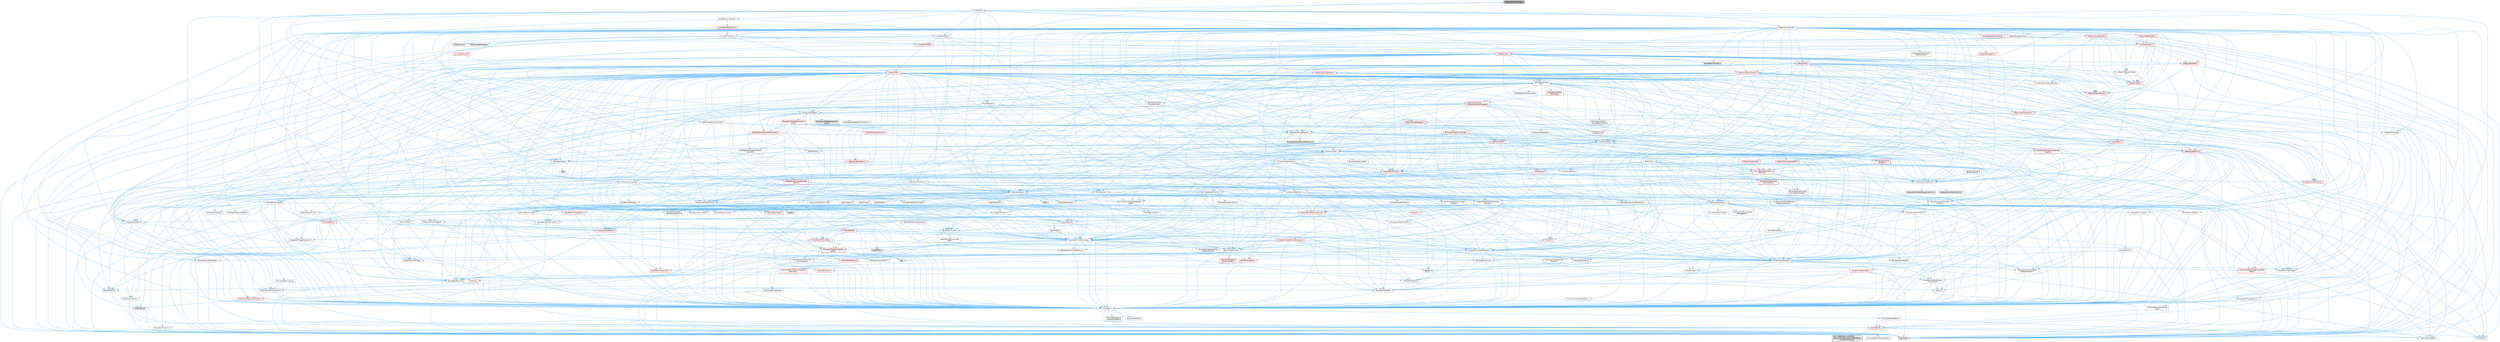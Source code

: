 digraph "PiecewiseCurveModel.h"
{
 // INTERACTIVE_SVG=YES
 // LATEX_PDF_SIZE
  bgcolor="transparent";
  edge [fontname=Helvetica,fontsize=10,labelfontname=Helvetica,labelfontsize=10];
  node [fontname=Helvetica,fontsize=10,shape=box,height=0.2,width=0.4];
  Node1 [id="Node000001",label="PiecewiseCurveModel.h",height=0.2,width=0.4,color="gray40", fillcolor="grey60", style="filled", fontcolor="black",tooltip=" "];
  Node1 -> Node2 [id="edge1_Node000001_Node000002",color="steelblue1",style="solid",tooltip=" "];
  Node2 [id="Node000002",label="CurveModel.h",height=0.2,width=0.4,color="grey40", fillcolor="white", style="filled",URL="$de/d1c/CurveModel_8h.html",tooltip=" "];
  Node2 -> Node3 [id="edge2_Node000002_Node000003",color="steelblue1",style="solid",tooltip=" "];
  Node3 [id="Node000003",label="Containers/Array.h",height=0.2,width=0.4,color="grey40", fillcolor="white", style="filled",URL="$df/dd0/Array_8h.html",tooltip=" "];
  Node3 -> Node4 [id="edge3_Node000003_Node000004",color="steelblue1",style="solid",tooltip=" "];
  Node4 [id="Node000004",label="CoreTypes.h",height=0.2,width=0.4,color="grey40", fillcolor="white", style="filled",URL="$dc/dec/CoreTypes_8h.html",tooltip=" "];
  Node4 -> Node5 [id="edge4_Node000004_Node000005",color="steelblue1",style="solid",tooltip=" "];
  Node5 [id="Node000005",label="HAL/Platform.h",height=0.2,width=0.4,color="red", fillcolor="#FFF0F0", style="filled",URL="$d9/dd0/Platform_8h.html",tooltip=" "];
  Node5 -> Node6 [id="edge5_Node000005_Node000006",color="steelblue1",style="solid",tooltip=" "];
  Node6 [id="Node000006",label="Misc/Build.h",height=0.2,width=0.4,color="grey40", fillcolor="white", style="filled",URL="$d3/dbb/Build_8h.html",tooltip=" "];
  Node5 -> Node7 [id="edge6_Node000005_Node000007",color="steelblue1",style="solid",tooltip=" "];
  Node7 [id="Node000007",label="Misc/LargeWorldCoordinates.h",height=0.2,width=0.4,color="grey40", fillcolor="white", style="filled",URL="$d2/dcb/LargeWorldCoordinates_8h.html",tooltip=" "];
  Node5 -> Node8 [id="edge7_Node000005_Node000008",color="steelblue1",style="solid",tooltip=" "];
  Node8 [id="Node000008",label="type_traits",height=0.2,width=0.4,color="grey60", fillcolor="#E0E0E0", style="filled",tooltip=" "];
  Node5 -> Node9 [id="edge8_Node000005_Node000009",color="steelblue1",style="solid",tooltip=" "];
  Node9 [id="Node000009",label="PreprocessorHelpers.h",height=0.2,width=0.4,color="grey40", fillcolor="white", style="filled",URL="$db/ddb/PreprocessorHelpers_8h.html",tooltip=" "];
  Node5 -> Node10 [id="edge9_Node000005_Node000010",color="steelblue1",style="solid",tooltip=" "];
  Node10 [id="Node000010",label="UBT_COMPILED_PLATFORM\l/UBT_COMPILED_PLATFORMPlatform\lCompilerPreSetup.h",height=0.2,width=0.4,color="grey60", fillcolor="#E0E0E0", style="filled",tooltip=" "];
  Node4 -> Node15 [id="edge10_Node000004_Node000015",color="steelblue1",style="solid",tooltip=" "];
  Node15 [id="Node000015",label="ProfilingDebugging\l/UMemoryDefines.h",height=0.2,width=0.4,color="grey40", fillcolor="white", style="filled",URL="$d2/da2/UMemoryDefines_8h.html",tooltip=" "];
  Node4 -> Node16 [id="edge11_Node000004_Node000016",color="steelblue1",style="solid",tooltip=" "];
  Node16 [id="Node000016",label="Misc/CoreMiscDefines.h",height=0.2,width=0.4,color="grey40", fillcolor="white", style="filled",URL="$da/d38/CoreMiscDefines_8h.html",tooltip=" "];
  Node16 -> Node5 [id="edge12_Node000016_Node000005",color="steelblue1",style="solid",tooltip=" "];
  Node16 -> Node9 [id="edge13_Node000016_Node000009",color="steelblue1",style="solid",tooltip=" "];
  Node4 -> Node17 [id="edge14_Node000004_Node000017",color="steelblue1",style="solid",tooltip=" "];
  Node17 [id="Node000017",label="Misc/CoreDefines.h",height=0.2,width=0.4,color="grey40", fillcolor="white", style="filled",URL="$d3/dd2/CoreDefines_8h.html",tooltip=" "];
  Node3 -> Node18 [id="edge15_Node000003_Node000018",color="steelblue1",style="solid",tooltip=" "];
  Node18 [id="Node000018",label="Misc/AssertionMacros.h",height=0.2,width=0.4,color="grey40", fillcolor="white", style="filled",URL="$d0/dfa/AssertionMacros_8h.html",tooltip=" "];
  Node18 -> Node4 [id="edge16_Node000018_Node000004",color="steelblue1",style="solid",tooltip=" "];
  Node18 -> Node5 [id="edge17_Node000018_Node000005",color="steelblue1",style="solid",tooltip=" "];
  Node18 -> Node19 [id="edge18_Node000018_Node000019",color="steelblue1",style="solid",tooltip=" "];
  Node19 [id="Node000019",label="HAL/PlatformMisc.h",height=0.2,width=0.4,color="red", fillcolor="#FFF0F0", style="filled",URL="$d0/df5/PlatformMisc_8h.html",tooltip=" "];
  Node19 -> Node4 [id="edge19_Node000019_Node000004",color="steelblue1",style="solid",tooltip=" "];
  Node18 -> Node9 [id="edge20_Node000018_Node000009",color="steelblue1",style="solid",tooltip=" "];
  Node18 -> Node55 [id="edge21_Node000018_Node000055",color="steelblue1",style="solid",tooltip=" "];
  Node55 [id="Node000055",label="Templates/EnableIf.h",height=0.2,width=0.4,color="grey40", fillcolor="white", style="filled",URL="$d7/d60/EnableIf_8h.html",tooltip=" "];
  Node55 -> Node4 [id="edge22_Node000055_Node000004",color="steelblue1",style="solid",tooltip=" "];
  Node18 -> Node56 [id="edge23_Node000018_Node000056",color="steelblue1",style="solid",tooltip=" "];
  Node56 [id="Node000056",label="Templates/IsArrayOrRefOf\lTypeByPredicate.h",height=0.2,width=0.4,color="grey40", fillcolor="white", style="filled",URL="$d6/da1/IsArrayOrRefOfTypeByPredicate_8h.html",tooltip=" "];
  Node56 -> Node4 [id="edge24_Node000056_Node000004",color="steelblue1",style="solid",tooltip=" "];
  Node18 -> Node57 [id="edge25_Node000018_Node000057",color="steelblue1",style="solid",tooltip=" "];
  Node57 [id="Node000057",label="Templates/IsValidVariadic\lFunctionArg.h",height=0.2,width=0.4,color="grey40", fillcolor="white", style="filled",URL="$d0/dc8/IsValidVariadicFunctionArg_8h.html",tooltip=" "];
  Node57 -> Node4 [id="edge26_Node000057_Node000004",color="steelblue1",style="solid",tooltip=" "];
  Node57 -> Node58 [id="edge27_Node000057_Node000058",color="steelblue1",style="solid",tooltip=" "];
  Node58 [id="Node000058",label="IsEnum.h",height=0.2,width=0.4,color="grey40", fillcolor="white", style="filled",URL="$d4/de5/IsEnum_8h.html",tooltip=" "];
  Node57 -> Node8 [id="edge28_Node000057_Node000008",color="steelblue1",style="solid",tooltip=" "];
  Node18 -> Node59 [id="edge29_Node000018_Node000059",color="steelblue1",style="solid",tooltip=" "];
  Node59 [id="Node000059",label="Traits/IsCharEncodingCompatible\lWith.h",height=0.2,width=0.4,color="red", fillcolor="#FFF0F0", style="filled",URL="$df/dd1/IsCharEncodingCompatibleWith_8h.html",tooltip=" "];
  Node59 -> Node8 [id="edge30_Node000059_Node000008",color="steelblue1",style="solid",tooltip=" "];
  Node18 -> Node61 [id="edge31_Node000018_Node000061",color="steelblue1",style="solid",tooltip=" "];
  Node61 [id="Node000061",label="Misc/VarArgs.h",height=0.2,width=0.4,color="grey40", fillcolor="white", style="filled",URL="$d5/d6f/VarArgs_8h.html",tooltip=" "];
  Node61 -> Node4 [id="edge32_Node000061_Node000004",color="steelblue1",style="solid",tooltip=" "];
  Node18 -> Node62 [id="edge33_Node000018_Node000062",color="steelblue1",style="solid",tooltip=" "];
  Node62 [id="Node000062",label="String/FormatStringSan.h",height=0.2,width=0.4,color="red", fillcolor="#FFF0F0", style="filled",URL="$d3/d8b/FormatStringSan_8h.html",tooltip=" "];
  Node62 -> Node8 [id="edge34_Node000062_Node000008",color="steelblue1",style="solid",tooltip=" "];
  Node62 -> Node4 [id="edge35_Node000062_Node000004",color="steelblue1",style="solid",tooltip=" "];
  Node62 -> Node63 [id="edge36_Node000062_Node000063",color="steelblue1",style="solid",tooltip=" "];
  Node63 [id="Node000063",label="Templates/Requires.h",height=0.2,width=0.4,color="grey40", fillcolor="white", style="filled",URL="$dc/d96/Requires_8h.html",tooltip=" "];
  Node63 -> Node55 [id="edge37_Node000063_Node000055",color="steelblue1",style="solid",tooltip=" "];
  Node63 -> Node8 [id="edge38_Node000063_Node000008",color="steelblue1",style="solid",tooltip=" "];
  Node62 -> Node64 [id="edge39_Node000062_Node000064",color="steelblue1",style="solid",tooltip=" "];
  Node64 [id="Node000064",label="Templates/Identity.h",height=0.2,width=0.4,color="grey40", fillcolor="white", style="filled",URL="$d0/dd5/Identity_8h.html",tooltip=" "];
  Node62 -> Node57 [id="edge40_Node000062_Node000057",color="steelblue1",style="solid",tooltip=" "];
  Node62 -> Node27 [id="edge41_Node000062_Node000027",color="steelblue1",style="solid",tooltip=" "];
  Node27 [id="Node000027",label="Containers/ContainersFwd.h",height=0.2,width=0.4,color="grey40", fillcolor="white", style="filled",URL="$d4/d0a/ContainersFwd_8h.html",tooltip=" "];
  Node27 -> Node5 [id="edge42_Node000027_Node000005",color="steelblue1",style="solid",tooltip=" "];
  Node27 -> Node4 [id="edge43_Node000027_Node000004",color="steelblue1",style="solid",tooltip=" "];
  Node27 -> Node24 [id="edge44_Node000027_Node000024",color="steelblue1",style="solid",tooltip=" "];
  Node24 [id="Node000024",label="Traits/IsContiguousContainer.h",height=0.2,width=0.4,color="red", fillcolor="#FFF0F0", style="filled",URL="$d5/d3c/IsContiguousContainer_8h.html",tooltip=" "];
  Node24 -> Node4 [id="edge45_Node000024_Node000004",color="steelblue1",style="solid",tooltip=" "];
  Node24 -> Node23 [id="edge46_Node000024_Node000023",color="steelblue1",style="solid",tooltip=" "];
  Node23 [id="Node000023",label="initializer_list",height=0.2,width=0.4,color="grey60", fillcolor="#E0E0E0", style="filled",tooltip=" "];
  Node18 -> Node68 [id="edge47_Node000018_Node000068",color="steelblue1",style="solid",tooltip=" "];
  Node68 [id="Node000068",label="atomic",height=0.2,width=0.4,color="grey60", fillcolor="#E0E0E0", style="filled",tooltip=" "];
  Node3 -> Node69 [id="edge48_Node000003_Node000069",color="steelblue1",style="solid",tooltip=" "];
  Node69 [id="Node000069",label="Misc/IntrusiveUnsetOptional\lState.h",height=0.2,width=0.4,color="grey40", fillcolor="white", style="filled",URL="$d2/d0a/IntrusiveUnsetOptionalState_8h.html",tooltip=" "];
  Node69 -> Node70 [id="edge49_Node000069_Node000070",color="steelblue1",style="solid",tooltip=" "];
  Node70 [id="Node000070",label="Misc/OptionalFwd.h",height=0.2,width=0.4,color="grey40", fillcolor="white", style="filled",URL="$dc/d50/OptionalFwd_8h.html",tooltip=" "];
  Node3 -> Node71 [id="edge50_Node000003_Node000071",color="steelblue1",style="solid",tooltip=" "];
  Node71 [id="Node000071",label="Misc/ReverseIterate.h",height=0.2,width=0.4,color="grey40", fillcolor="white", style="filled",URL="$db/de3/ReverseIterate_8h.html",tooltip=" "];
  Node71 -> Node5 [id="edge51_Node000071_Node000005",color="steelblue1",style="solid",tooltip=" "];
  Node71 -> Node72 [id="edge52_Node000071_Node000072",color="steelblue1",style="solid",tooltip=" "];
  Node72 [id="Node000072",label="iterator",height=0.2,width=0.4,color="grey60", fillcolor="#E0E0E0", style="filled",tooltip=" "];
  Node3 -> Node73 [id="edge53_Node000003_Node000073",color="steelblue1",style="solid",tooltip=" "];
  Node73 [id="Node000073",label="HAL/UnrealMemory.h",height=0.2,width=0.4,color="grey40", fillcolor="white", style="filled",URL="$d9/d96/UnrealMemory_8h.html",tooltip=" "];
  Node73 -> Node4 [id="edge54_Node000073_Node000004",color="steelblue1",style="solid",tooltip=" "];
  Node73 -> Node74 [id="edge55_Node000073_Node000074",color="steelblue1",style="solid",tooltip=" "];
  Node74 [id="Node000074",label="GenericPlatform/GenericPlatform\lMemory.h",height=0.2,width=0.4,color="red", fillcolor="#FFF0F0", style="filled",URL="$dd/d22/GenericPlatformMemory_8h.html",tooltip=" "];
  Node74 -> Node26 [id="edge56_Node000074_Node000026",color="steelblue1",style="solid",tooltip=" "];
  Node26 [id="Node000026",label="CoreFwd.h",height=0.2,width=0.4,color="red", fillcolor="#FFF0F0", style="filled",URL="$d1/d1e/CoreFwd_8h.html",tooltip=" "];
  Node26 -> Node4 [id="edge57_Node000026_Node000004",color="steelblue1",style="solid",tooltip=" "];
  Node26 -> Node27 [id="edge58_Node000026_Node000027",color="steelblue1",style="solid",tooltip=" "];
  Node26 -> Node28 [id="edge59_Node000026_Node000028",color="steelblue1",style="solid",tooltip=" "];
  Node28 [id="Node000028",label="Math/MathFwd.h",height=0.2,width=0.4,color="grey40", fillcolor="white", style="filled",URL="$d2/d10/MathFwd_8h.html",tooltip=" "];
  Node28 -> Node5 [id="edge60_Node000028_Node000005",color="steelblue1",style="solid",tooltip=" "];
  Node74 -> Node4 [id="edge61_Node000074_Node000004",color="steelblue1",style="solid",tooltip=" "];
  Node73 -> Node77 [id="edge62_Node000073_Node000077",color="steelblue1",style="solid",tooltip=" "];
  Node77 [id="Node000077",label="HAL/MemoryBase.h",height=0.2,width=0.4,color="red", fillcolor="#FFF0F0", style="filled",URL="$d6/d9f/MemoryBase_8h.html",tooltip=" "];
  Node77 -> Node4 [id="edge63_Node000077_Node000004",color="steelblue1",style="solid",tooltip=" "];
  Node77 -> Node48 [id="edge64_Node000077_Node000048",color="steelblue1",style="solid",tooltip=" "];
  Node48 [id="Node000048",label="HAL/PlatformAtomics.h",height=0.2,width=0.4,color="red", fillcolor="#FFF0F0", style="filled",URL="$d3/d36/PlatformAtomics_8h.html",tooltip=" "];
  Node48 -> Node4 [id="edge65_Node000048_Node000004",color="steelblue1",style="solid",tooltip=" "];
  Node73 -> Node90 [id="edge66_Node000073_Node000090",color="steelblue1",style="solid",tooltip=" "];
  Node90 [id="Node000090",label="HAL/PlatformMemory.h",height=0.2,width=0.4,color="red", fillcolor="#FFF0F0", style="filled",URL="$de/d68/PlatformMemory_8h.html",tooltip=" "];
  Node90 -> Node4 [id="edge67_Node000090_Node000004",color="steelblue1",style="solid",tooltip=" "];
  Node90 -> Node74 [id="edge68_Node000090_Node000074",color="steelblue1",style="solid",tooltip=" "];
  Node73 -> Node92 [id="edge69_Node000073_Node000092",color="steelblue1",style="solid",tooltip=" "];
  Node92 [id="Node000092",label="ProfilingDebugging\l/MemoryTrace.h",height=0.2,width=0.4,color="red", fillcolor="#FFF0F0", style="filled",URL="$da/dd7/MemoryTrace_8h.html",tooltip=" "];
  Node92 -> Node5 [id="edge70_Node000092_Node000005",color="steelblue1",style="solid",tooltip=" "];
  Node92 -> Node43 [id="edge71_Node000092_Node000043",color="steelblue1",style="solid",tooltip=" "];
  Node43 [id="Node000043",label="Misc/EnumClassFlags.h",height=0.2,width=0.4,color="grey40", fillcolor="white", style="filled",URL="$d8/de7/EnumClassFlags_8h.html",tooltip=" "];
  Node73 -> Node93 [id="edge72_Node000073_Node000093",color="steelblue1",style="solid",tooltip=" "];
  Node93 [id="Node000093",label="Templates/IsPointer.h",height=0.2,width=0.4,color="grey40", fillcolor="white", style="filled",URL="$d7/d05/IsPointer_8h.html",tooltip=" "];
  Node93 -> Node4 [id="edge73_Node000093_Node000004",color="steelblue1",style="solid",tooltip=" "];
  Node3 -> Node94 [id="edge74_Node000003_Node000094",color="steelblue1",style="solid",tooltip=" "];
  Node94 [id="Node000094",label="Templates/UnrealTypeTraits.h",height=0.2,width=0.4,color="grey40", fillcolor="white", style="filled",URL="$d2/d2d/UnrealTypeTraits_8h.html",tooltip=" "];
  Node94 -> Node4 [id="edge75_Node000094_Node000004",color="steelblue1",style="solid",tooltip=" "];
  Node94 -> Node93 [id="edge76_Node000094_Node000093",color="steelblue1",style="solid",tooltip=" "];
  Node94 -> Node18 [id="edge77_Node000094_Node000018",color="steelblue1",style="solid",tooltip=" "];
  Node94 -> Node86 [id="edge78_Node000094_Node000086",color="steelblue1",style="solid",tooltip=" "];
  Node86 [id="Node000086",label="Templates/AndOrNot.h",height=0.2,width=0.4,color="grey40", fillcolor="white", style="filled",URL="$db/d0a/AndOrNot_8h.html",tooltip=" "];
  Node86 -> Node4 [id="edge79_Node000086_Node000004",color="steelblue1",style="solid",tooltip=" "];
  Node94 -> Node55 [id="edge80_Node000094_Node000055",color="steelblue1",style="solid",tooltip=" "];
  Node94 -> Node95 [id="edge81_Node000094_Node000095",color="steelblue1",style="solid",tooltip=" "];
  Node95 [id="Node000095",label="Templates/IsArithmetic.h",height=0.2,width=0.4,color="grey40", fillcolor="white", style="filled",URL="$d2/d5d/IsArithmetic_8h.html",tooltip=" "];
  Node95 -> Node4 [id="edge82_Node000095_Node000004",color="steelblue1",style="solid",tooltip=" "];
  Node94 -> Node58 [id="edge83_Node000094_Node000058",color="steelblue1",style="solid",tooltip=" "];
  Node94 -> Node96 [id="edge84_Node000094_Node000096",color="steelblue1",style="solid",tooltip=" "];
  Node96 [id="Node000096",label="Templates/Models.h",height=0.2,width=0.4,color="grey40", fillcolor="white", style="filled",URL="$d3/d0c/Models_8h.html",tooltip=" "];
  Node96 -> Node64 [id="edge85_Node000096_Node000064",color="steelblue1",style="solid",tooltip=" "];
  Node94 -> Node97 [id="edge86_Node000094_Node000097",color="steelblue1",style="solid",tooltip=" "];
  Node97 [id="Node000097",label="Templates/IsPODType.h",height=0.2,width=0.4,color="grey40", fillcolor="white", style="filled",URL="$d7/db1/IsPODType_8h.html",tooltip=" "];
  Node97 -> Node4 [id="edge87_Node000097_Node000004",color="steelblue1",style="solid",tooltip=" "];
  Node94 -> Node98 [id="edge88_Node000094_Node000098",color="steelblue1",style="solid",tooltip=" "];
  Node98 [id="Node000098",label="Templates/IsUECoreType.h",height=0.2,width=0.4,color="grey40", fillcolor="white", style="filled",URL="$d1/db8/IsUECoreType_8h.html",tooltip=" "];
  Node98 -> Node4 [id="edge89_Node000098_Node000004",color="steelblue1",style="solid",tooltip=" "];
  Node98 -> Node8 [id="edge90_Node000098_Node000008",color="steelblue1",style="solid",tooltip=" "];
  Node94 -> Node87 [id="edge91_Node000094_Node000087",color="steelblue1",style="solid",tooltip=" "];
  Node87 [id="Node000087",label="Templates/IsTriviallyCopy\lConstructible.h",height=0.2,width=0.4,color="grey40", fillcolor="white", style="filled",URL="$d3/d78/IsTriviallyCopyConstructible_8h.html",tooltip=" "];
  Node87 -> Node4 [id="edge92_Node000087_Node000004",color="steelblue1",style="solid",tooltip=" "];
  Node87 -> Node8 [id="edge93_Node000087_Node000008",color="steelblue1",style="solid",tooltip=" "];
  Node3 -> Node99 [id="edge94_Node000003_Node000099",color="steelblue1",style="solid",tooltip=" "];
  Node99 [id="Node000099",label="Templates/UnrealTemplate.h",height=0.2,width=0.4,color="grey40", fillcolor="white", style="filled",URL="$d4/d24/UnrealTemplate_8h.html",tooltip=" "];
  Node99 -> Node4 [id="edge95_Node000099_Node000004",color="steelblue1",style="solid",tooltip=" "];
  Node99 -> Node93 [id="edge96_Node000099_Node000093",color="steelblue1",style="solid",tooltip=" "];
  Node99 -> Node73 [id="edge97_Node000099_Node000073",color="steelblue1",style="solid",tooltip=" "];
  Node99 -> Node100 [id="edge98_Node000099_Node000100",color="steelblue1",style="solid",tooltip=" "];
  Node100 [id="Node000100",label="Templates/CopyQualifiers\lAndRefsFromTo.h",height=0.2,width=0.4,color="grey40", fillcolor="white", style="filled",URL="$d3/db3/CopyQualifiersAndRefsFromTo_8h.html",tooltip=" "];
  Node100 -> Node101 [id="edge99_Node000100_Node000101",color="steelblue1",style="solid",tooltip=" "];
  Node101 [id="Node000101",label="Templates/CopyQualifiers\lFromTo.h",height=0.2,width=0.4,color="grey40", fillcolor="white", style="filled",URL="$d5/db4/CopyQualifiersFromTo_8h.html",tooltip=" "];
  Node99 -> Node94 [id="edge100_Node000099_Node000094",color="steelblue1",style="solid",tooltip=" "];
  Node99 -> Node102 [id="edge101_Node000099_Node000102",color="steelblue1",style="solid",tooltip=" "];
  Node102 [id="Node000102",label="Templates/RemoveReference.h",height=0.2,width=0.4,color="grey40", fillcolor="white", style="filled",URL="$da/dbe/RemoveReference_8h.html",tooltip=" "];
  Node102 -> Node4 [id="edge102_Node000102_Node000004",color="steelblue1",style="solid",tooltip=" "];
  Node99 -> Node63 [id="edge103_Node000099_Node000063",color="steelblue1",style="solid",tooltip=" "];
  Node99 -> Node103 [id="edge104_Node000099_Node000103",color="steelblue1",style="solid",tooltip=" "];
  Node103 [id="Node000103",label="Templates/TypeCompatible\lBytes.h",height=0.2,width=0.4,color="red", fillcolor="#FFF0F0", style="filled",URL="$df/d0a/TypeCompatibleBytes_8h.html",tooltip=" "];
  Node103 -> Node4 [id="edge105_Node000103_Node000004",color="steelblue1",style="solid",tooltip=" "];
  Node103 -> Node32 [id="edge106_Node000103_Node000032",color="steelblue1",style="solid",tooltip=" "];
  Node32 [id="Node000032",label="new",height=0.2,width=0.4,color="grey60", fillcolor="#E0E0E0", style="filled",tooltip=" "];
  Node103 -> Node8 [id="edge107_Node000103_Node000008",color="steelblue1",style="solid",tooltip=" "];
  Node99 -> Node64 [id="edge108_Node000099_Node000064",color="steelblue1",style="solid",tooltip=" "];
  Node99 -> Node24 [id="edge109_Node000099_Node000024",color="steelblue1",style="solid",tooltip=" "];
  Node99 -> Node104 [id="edge110_Node000099_Node000104",color="steelblue1",style="solid",tooltip=" "];
  Node104 [id="Node000104",label="Traits/UseBitwiseSwap.h",height=0.2,width=0.4,color="grey40", fillcolor="white", style="filled",URL="$db/df3/UseBitwiseSwap_8h.html",tooltip=" "];
  Node104 -> Node4 [id="edge111_Node000104_Node000004",color="steelblue1",style="solid",tooltip=" "];
  Node104 -> Node8 [id="edge112_Node000104_Node000008",color="steelblue1",style="solid",tooltip=" "];
  Node99 -> Node8 [id="edge113_Node000099_Node000008",color="steelblue1",style="solid",tooltip=" "];
  Node3 -> Node105 [id="edge114_Node000003_Node000105",color="steelblue1",style="solid",tooltip=" "];
  Node105 [id="Node000105",label="Containers/AllowShrinking.h",height=0.2,width=0.4,color="grey40", fillcolor="white", style="filled",URL="$d7/d1a/AllowShrinking_8h.html",tooltip=" "];
  Node105 -> Node4 [id="edge115_Node000105_Node000004",color="steelblue1",style="solid",tooltip=" "];
  Node3 -> Node106 [id="edge116_Node000003_Node000106",color="steelblue1",style="solid",tooltip=" "];
  Node106 [id="Node000106",label="Containers/ContainerAllocation\lPolicies.h",height=0.2,width=0.4,color="grey40", fillcolor="white", style="filled",URL="$d7/dff/ContainerAllocationPolicies_8h.html",tooltip=" "];
  Node106 -> Node4 [id="edge117_Node000106_Node000004",color="steelblue1",style="solid",tooltip=" "];
  Node106 -> Node107 [id="edge118_Node000106_Node000107",color="steelblue1",style="solid",tooltip=" "];
  Node107 [id="Node000107",label="Containers/ContainerHelpers.h",height=0.2,width=0.4,color="grey40", fillcolor="white", style="filled",URL="$d7/d33/ContainerHelpers_8h.html",tooltip=" "];
  Node107 -> Node4 [id="edge119_Node000107_Node000004",color="steelblue1",style="solid",tooltip=" "];
  Node106 -> Node106 [id="edge120_Node000106_Node000106",color="steelblue1",style="solid",tooltip=" "];
  Node106 -> Node108 [id="edge121_Node000106_Node000108",color="steelblue1",style="solid",tooltip=" "];
  Node108 [id="Node000108",label="HAL/PlatformMath.h",height=0.2,width=0.4,color="red", fillcolor="#FFF0F0", style="filled",URL="$dc/d53/PlatformMath_8h.html",tooltip=" "];
  Node108 -> Node4 [id="edge122_Node000108_Node000004",color="steelblue1",style="solid",tooltip=" "];
  Node106 -> Node73 [id="edge123_Node000106_Node000073",color="steelblue1",style="solid",tooltip=" "];
  Node106 -> Node41 [id="edge124_Node000106_Node000041",color="steelblue1",style="solid",tooltip=" "];
  Node41 [id="Node000041",label="Math/NumericLimits.h",height=0.2,width=0.4,color="grey40", fillcolor="white", style="filled",URL="$df/d1b/NumericLimits_8h.html",tooltip=" "];
  Node41 -> Node4 [id="edge125_Node000041_Node000004",color="steelblue1",style="solid",tooltip=" "];
  Node106 -> Node18 [id="edge126_Node000106_Node000018",color="steelblue1",style="solid",tooltip=" "];
  Node106 -> Node116 [id="edge127_Node000106_Node000116",color="steelblue1",style="solid",tooltip=" "];
  Node116 [id="Node000116",label="Templates/IsPolymorphic.h",height=0.2,width=0.4,color="grey40", fillcolor="white", style="filled",URL="$dc/d20/IsPolymorphic_8h.html",tooltip=" "];
  Node106 -> Node117 [id="edge128_Node000106_Node000117",color="steelblue1",style="solid",tooltip=" "];
  Node117 [id="Node000117",label="Templates/MemoryOps.h",height=0.2,width=0.4,color="red", fillcolor="#FFF0F0", style="filled",URL="$db/dea/MemoryOps_8h.html",tooltip=" "];
  Node117 -> Node4 [id="edge129_Node000117_Node000004",color="steelblue1",style="solid",tooltip=" "];
  Node117 -> Node73 [id="edge130_Node000117_Node000073",color="steelblue1",style="solid",tooltip=" "];
  Node117 -> Node87 [id="edge131_Node000117_Node000087",color="steelblue1",style="solid",tooltip=" "];
  Node117 -> Node63 [id="edge132_Node000117_Node000063",color="steelblue1",style="solid",tooltip=" "];
  Node117 -> Node94 [id="edge133_Node000117_Node000094",color="steelblue1",style="solid",tooltip=" "];
  Node117 -> Node104 [id="edge134_Node000117_Node000104",color="steelblue1",style="solid",tooltip=" "];
  Node117 -> Node32 [id="edge135_Node000117_Node000032",color="steelblue1",style="solid",tooltip=" "];
  Node117 -> Node8 [id="edge136_Node000117_Node000008",color="steelblue1",style="solid",tooltip=" "];
  Node106 -> Node103 [id="edge137_Node000106_Node000103",color="steelblue1",style="solid",tooltip=" "];
  Node106 -> Node8 [id="edge138_Node000106_Node000008",color="steelblue1",style="solid",tooltip=" "];
  Node3 -> Node118 [id="edge139_Node000003_Node000118",color="steelblue1",style="solid",tooltip=" "];
  Node118 [id="Node000118",label="Containers/ContainerElement\lTypeCompatibility.h",height=0.2,width=0.4,color="grey40", fillcolor="white", style="filled",URL="$df/ddf/ContainerElementTypeCompatibility_8h.html",tooltip=" "];
  Node118 -> Node4 [id="edge140_Node000118_Node000004",color="steelblue1",style="solid",tooltip=" "];
  Node118 -> Node94 [id="edge141_Node000118_Node000094",color="steelblue1",style="solid",tooltip=" "];
  Node3 -> Node119 [id="edge142_Node000003_Node000119",color="steelblue1",style="solid",tooltip=" "];
  Node119 [id="Node000119",label="Serialization/Archive.h",height=0.2,width=0.4,color="grey40", fillcolor="white", style="filled",URL="$d7/d3b/Archive_8h.html",tooltip=" "];
  Node119 -> Node26 [id="edge143_Node000119_Node000026",color="steelblue1",style="solid",tooltip=" "];
  Node119 -> Node4 [id="edge144_Node000119_Node000004",color="steelblue1",style="solid",tooltip=" "];
  Node119 -> Node120 [id="edge145_Node000119_Node000120",color="steelblue1",style="solid",tooltip=" "];
  Node120 [id="Node000120",label="HAL/PlatformProperties.h",height=0.2,width=0.4,color="red", fillcolor="#FFF0F0", style="filled",URL="$d9/db0/PlatformProperties_8h.html",tooltip=" "];
  Node120 -> Node4 [id="edge146_Node000120_Node000004",color="steelblue1",style="solid",tooltip=" "];
  Node119 -> Node123 [id="edge147_Node000119_Node000123",color="steelblue1",style="solid",tooltip=" "];
  Node123 [id="Node000123",label="Internationalization\l/TextNamespaceFwd.h",height=0.2,width=0.4,color="grey40", fillcolor="white", style="filled",URL="$d8/d97/TextNamespaceFwd_8h.html",tooltip=" "];
  Node123 -> Node4 [id="edge148_Node000123_Node000004",color="steelblue1",style="solid",tooltip=" "];
  Node119 -> Node28 [id="edge149_Node000119_Node000028",color="steelblue1",style="solid",tooltip=" "];
  Node119 -> Node18 [id="edge150_Node000119_Node000018",color="steelblue1",style="solid",tooltip=" "];
  Node119 -> Node6 [id="edge151_Node000119_Node000006",color="steelblue1",style="solid",tooltip=" "];
  Node119 -> Node42 [id="edge152_Node000119_Node000042",color="steelblue1",style="solid",tooltip=" "];
  Node42 [id="Node000042",label="Misc/CompressionFlags.h",height=0.2,width=0.4,color="grey40", fillcolor="white", style="filled",URL="$d9/d76/CompressionFlags_8h.html",tooltip=" "];
  Node119 -> Node124 [id="edge153_Node000119_Node000124",color="steelblue1",style="solid",tooltip=" "];
  Node124 [id="Node000124",label="Misc/EngineVersionBase.h",height=0.2,width=0.4,color="grey40", fillcolor="white", style="filled",URL="$d5/d2b/EngineVersionBase_8h.html",tooltip=" "];
  Node124 -> Node4 [id="edge154_Node000124_Node000004",color="steelblue1",style="solid",tooltip=" "];
  Node119 -> Node61 [id="edge155_Node000119_Node000061",color="steelblue1",style="solid",tooltip=" "];
  Node119 -> Node125 [id="edge156_Node000119_Node000125",color="steelblue1",style="solid",tooltip=" "];
  Node125 [id="Node000125",label="Serialization/ArchiveCook\lData.h",height=0.2,width=0.4,color="grey40", fillcolor="white", style="filled",URL="$dc/db6/ArchiveCookData_8h.html",tooltip=" "];
  Node125 -> Node5 [id="edge157_Node000125_Node000005",color="steelblue1",style="solid",tooltip=" "];
  Node119 -> Node126 [id="edge158_Node000119_Node000126",color="steelblue1",style="solid",tooltip=" "];
  Node126 [id="Node000126",label="Serialization/ArchiveSave\lPackageData.h",height=0.2,width=0.4,color="grey40", fillcolor="white", style="filled",URL="$d1/d37/ArchiveSavePackageData_8h.html",tooltip=" "];
  Node119 -> Node55 [id="edge159_Node000119_Node000055",color="steelblue1",style="solid",tooltip=" "];
  Node119 -> Node56 [id="edge160_Node000119_Node000056",color="steelblue1",style="solid",tooltip=" "];
  Node119 -> Node127 [id="edge161_Node000119_Node000127",color="steelblue1",style="solid",tooltip=" "];
  Node127 [id="Node000127",label="Templates/IsEnumClass.h",height=0.2,width=0.4,color="grey40", fillcolor="white", style="filled",URL="$d7/d15/IsEnumClass_8h.html",tooltip=" "];
  Node127 -> Node4 [id="edge162_Node000127_Node000004",color="steelblue1",style="solid",tooltip=" "];
  Node127 -> Node86 [id="edge163_Node000127_Node000086",color="steelblue1",style="solid",tooltip=" "];
  Node119 -> Node113 [id="edge164_Node000119_Node000113",color="steelblue1",style="solid",tooltip=" "];
  Node113 [id="Node000113",label="Templates/IsSigned.h",height=0.2,width=0.4,color="grey40", fillcolor="white", style="filled",URL="$d8/dd8/IsSigned_8h.html",tooltip=" "];
  Node113 -> Node4 [id="edge165_Node000113_Node000004",color="steelblue1",style="solid",tooltip=" "];
  Node119 -> Node57 [id="edge166_Node000119_Node000057",color="steelblue1",style="solid",tooltip=" "];
  Node119 -> Node99 [id="edge167_Node000119_Node000099",color="steelblue1",style="solid",tooltip=" "];
  Node119 -> Node59 [id="edge168_Node000119_Node000059",color="steelblue1",style="solid",tooltip=" "];
  Node119 -> Node128 [id="edge169_Node000119_Node000128",color="steelblue1",style="solid",tooltip=" "];
  Node128 [id="Node000128",label="UObject/ObjectVersion.h",height=0.2,width=0.4,color="grey40", fillcolor="white", style="filled",URL="$da/d63/ObjectVersion_8h.html",tooltip=" "];
  Node128 -> Node4 [id="edge170_Node000128_Node000004",color="steelblue1",style="solid",tooltip=" "];
  Node3 -> Node129 [id="edge171_Node000003_Node000129",color="steelblue1",style="solid",tooltip=" "];
  Node129 [id="Node000129",label="Serialization/MemoryImage\lWriter.h",height=0.2,width=0.4,color="grey40", fillcolor="white", style="filled",URL="$d0/d08/MemoryImageWriter_8h.html",tooltip=" "];
  Node129 -> Node4 [id="edge172_Node000129_Node000004",color="steelblue1",style="solid",tooltip=" "];
  Node129 -> Node130 [id="edge173_Node000129_Node000130",color="steelblue1",style="solid",tooltip=" "];
  Node130 [id="Node000130",label="Serialization/MemoryLayout.h",height=0.2,width=0.4,color="red", fillcolor="#FFF0F0", style="filled",URL="$d7/d66/MemoryLayout_8h.html",tooltip=" "];
  Node130 -> Node133 [id="edge174_Node000130_Node000133",color="steelblue1",style="solid",tooltip=" "];
  Node133 [id="Node000133",label="Containers/EnumAsByte.h",height=0.2,width=0.4,color="grey40", fillcolor="white", style="filled",URL="$d6/d9a/EnumAsByte_8h.html",tooltip=" "];
  Node133 -> Node4 [id="edge175_Node000133_Node000004",color="steelblue1",style="solid",tooltip=" "];
  Node133 -> Node97 [id="edge176_Node000133_Node000097",color="steelblue1",style="solid",tooltip=" "];
  Node133 -> Node134 [id="edge177_Node000133_Node000134",color="steelblue1",style="solid",tooltip=" "];
  Node134 [id="Node000134",label="Templates/TypeHash.h",height=0.2,width=0.4,color="red", fillcolor="#FFF0F0", style="filled",URL="$d1/d62/TypeHash_8h.html",tooltip=" "];
  Node134 -> Node4 [id="edge178_Node000134_Node000004",color="steelblue1",style="solid",tooltip=" "];
  Node134 -> Node63 [id="edge179_Node000134_Node000063",color="steelblue1",style="solid",tooltip=" "];
  Node134 -> Node135 [id="edge180_Node000134_Node000135",color="steelblue1",style="solid",tooltip=" "];
  Node135 [id="Node000135",label="Misc/Crc.h",height=0.2,width=0.4,color="red", fillcolor="#FFF0F0", style="filled",URL="$d4/dd2/Crc_8h.html",tooltip=" "];
  Node135 -> Node4 [id="edge181_Node000135_Node000004",color="steelblue1",style="solid",tooltip=" "];
  Node135 -> Node18 [id="edge182_Node000135_Node000018",color="steelblue1",style="solid",tooltip=" "];
  Node135 -> Node94 [id="edge183_Node000135_Node000094",color="steelblue1",style="solid",tooltip=" "];
  Node134 -> Node8 [id="edge184_Node000134_Node000008",color="steelblue1",style="solid",tooltip=" "];
  Node130 -> Node21 [id="edge185_Node000130_Node000021",color="steelblue1",style="solid",tooltip=" "];
  Node21 [id="Node000021",label="Containers/StringFwd.h",height=0.2,width=0.4,color="grey40", fillcolor="white", style="filled",URL="$df/d37/StringFwd_8h.html",tooltip=" "];
  Node21 -> Node4 [id="edge186_Node000021_Node000004",color="steelblue1",style="solid",tooltip=" "];
  Node21 -> Node22 [id="edge187_Node000021_Node000022",color="steelblue1",style="solid",tooltip=" "];
  Node22 [id="Node000022",label="Traits/ElementType.h",height=0.2,width=0.4,color="grey40", fillcolor="white", style="filled",URL="$d5/d4f/ElementType_8h.html",tooltip=" "];
  Node22 -> Node5 [id="edge188_Node000022_Node000005",color="steelblue1",style="solid",tooltip=" "];
  Node22 -> Node23 [id="edge189_Node000022_Node000023",color="steelblue1",style="solid",tooltip=" "];
  Node22 -> Node8 [id="edge190_Node000022_Node000008",color="steelblue1",style="solid",tooltip=" "];
  Node21 -> Node24 [id="edge191_Node000021_Node000024",color="steelblue1",style="solid",tooltip=" "];
  Node130 -> Node73 [id="edge192_Node000130_Node000073",color="steelblue1",style="solid",tooltip=" "];
  Node130 -> Node55 [id="edge193_Node000130_Node000055",color="steelblue1",style="solid",tooltip=" "];
  Node130 -> Node116 [id="edge194_Node000130_Node000116",color="steelblue1",style="solid",tooltip=" "];
  Node130 -> Node96 [id="edge195_Node000130_Node000096",color="steelblue1",style="solid",tooltip=" "];
  Node130 -> Node99 [id="edge196_Node000130_Node000099",color="steelblue1",style="solid",tooltip=" "];
  Node3 -> Node143 [id="edge197_Node000003_Node000143",color="steelblue1",style="solid",tooltip=" "];
  Node143 [id="Node000143",label="Algo/Heapify.h",height=0.2,width=0.4,color="grey40", fillcolor="white", style="filled",URL="$d0/d2a/Heapify_8h.html",tooltip=" "];
  Node143 -> Node144 [id="edge198_Node000143_Node000144",color="steelblue1",style="solid",tooltip=" "];
  Node144 [id="Node000144",label="Algo/Impl/BinaryHeap.h",height=0.2,width=0.4,color="grey40", fillcolor="white", style="filled",URL="$d7/da3/Algo_2Impl_2BinaryHeap_8h.html",tooltip=" "];
  Node144 -> Node145 [id="edge199_Node000144_Node000145",color="steelblue1",style="solid",tooltip=" "];
  Node145 [id="Node000145",label="Templates/Invoke.h",height=0.2,width=0.4,color="grey40", fillcolor="white", style="filled",URL="$d7/deb/Invoke_8h.html",tooltip=" "];
  Node145 -> Node4 [id="edge200_Node000145_Node000004",color="steelblue1",style="solid",tooltip=" "];
  Node145 -> Node146 [id="edge201_Node000145_Node000146",color="steelblue1",style="solid",tooltip=" "];
  Node146 [id="Node000146",label="Traits/MemberFunctionPtr\lOuter.h",height=0.2,width=0.4,color="grey40", fillcolor="white", style="filled",URL="$db/da7/MemberFunctionPtrOuter_8h.html",tooltip=" "];
  Node145 -> Node99 [id="edge202_Node000145_Node000099",color="steelblue1",style="solid",tooltip=" "];
  Node145 -> Node8 [id="edge203_Node000145_Node000008",color="steelblue1",style="solid",tooltip=" "];
  Node144 -> Node147 [id="edge204_Node000144_Node000147",color="steelblue1",style="solid",tooltip=" "];
  Node147 [id="Node000147",label="Templates/Projection.h",height=0.2,width=0.4,color="grey40", fillcolor="white", style="filled",URL="$d7/df0/Projection_8h.html",tooltip=" "];
  Node147 -> Node8 [id="edge205_Node000147_Node000008",color="steelblue1",style="solid",tooltip=" "];
  Node144 -> Node148 [id="edge206_Node000144_Node000148",color="steelblue1",style="solid",tooltip=" "];
  Node148 [id="Node000148",label="Templates/ReversePredicate.h",height=0.2,width=0.4,color="grey40", fillcolor="white", style="filled",URL="$d8/d28/ReversePredicate_8h.html",tooltip=" "];
  Node148 -> Node145 [id="edge207_Node000148_Node000145",color="steelblue1",style="solid",tooltip=" "];
  Node148 -> Node99 [id="edge208_Node000148_Node000099",color="steelblue1",style="solid",tooltip=" "];
  Node144 -> Node8 [id="edge209_Node000144_Node000008",color="steelblue1",style="solid",tooltip=" "];
  Node143 -> Node149 [id="edge210_Node000143_Node000149",color="steelblue1",style="solid",tooltip=" "];
  Node149 [id="Node000149",label="Templates/IdentityFunctor.h",height=0.2,width=0.4,color="grey40", fillcolor="white", style="filled",URL="$d7/d2e/IdentityFunctor_8h.html",tooltip=" "];
  Node149 -> Node5 [id="edge211_Node000149_Node000005",color="steelblue1",style="solid",tooltip=" "];
  Node143 -> Node145 [id="edge212_Node000143_Node000145",color="steelblue1",style="solid",tooltip=" "];
  Node143 -> Node150 [id="edge213_Node000143_Node000150",color="steelblue1",style="solid",tooltip=" "];
  Node150 [id="Node000150",label="Templates/Less.h",height=0.2,width=0.4,color="grey40", fillcolor="white", style="filled",URL="$de/dc8/Less_8h.html",tooltip=" "];
  Node150 -> Node4 [id="edge214_Node000150_Node000004",color="steelblue1",style="solid",tooltip=" "];
  Node150 -> Node99 [id="edge215_Node000150_Node000099",color="steelblue1",style="solid",tooltip=" "];
  Node143 -> Node99 [id="edge216_Node000143_Node000099",color="steelblue1",style="solid",tooltip=" "];
  Node3 -> Node151 [id="edge217_Node000003_Node000151",color="steelblue1",style="solid",tooltip=" "];
  Node151 [id="Node000151",label="Algo/HeapSort.h",height=0.2,width=0.4,color="grey40", fillcolor="white", style="filled",URL="$d3/d92/HeapSort_8h.html",tooltip=" "];
  Node151 -> Node144 [id="edge218_Node000151_Node000144",color="steelblue1",style="solid",tooltip=" "];
  Node151 -> Node149 [id="edge219_Node000151_Node000149",color="steelblue1",style="solid",tooltip=" "];
  Node151 -> Node150 [id="edge220_Node000151_Node000150",color="steelblue1",style="solid",tooltip=" "];
  Node151 -> Node99 [id="edge221_Node000151_Node000099",color="steelblue1",style="solid",tooltip=" "];
  Node3 -> Node152 [id="edge222_Node000003_Node000152",color="steelblue1",style="solid",tooltip=" "];
  Node152 [id="Node000152",label="Algo/IsHeap.h",height=0.2,width=0.4,color="grey40", fillcolor="white", style="filled",URL="$de/d32/IsHeap_8h.html",tooltip=" "];
  Node152 -> Node144 [id="edge223_Node000152_Node000144",color="steelblue1",style="solid",tooltip=" "];
  Node152 -> Node149 [id="edge224_Node000152_Node000149",color="steelblue1",style="solid",tooltip=" "];
  Node152 -> Node145 [id="edge225_Node000152_Node000145",color="steelblue1",style="solid",tooltip=" "];
  Node152 -> Node150 [id="edge226_Node000152_Node000150",color="steelblue1",style="solid",tooltip=" "];
  Node152 -> Node99 [id="edge227_Node000152_Node000099",color="steelblue1",style="solid",tooltip=" "];
  Node3 -> Node144 [id="edge228_Node000003_Node000144",color="steelblue1",style="solid",tooltip=" "];
  Node3 -> Node153 [id="edge229_Node000003_Node000153",color="steelblue1",style="solid",tooltip=" "];
  Node153 [id="Node000153",label="Algo/StableSort.h",height=0.2,width=0.4,color="grey40", fillcolor="white", style="filled",URL="$d7/d3c/StableSort_8h.html",tooltip=" "];
  Node153 -> Node154 [id="edge230_Node000153_Node000154",color="steelblue1",style="solid",tooltip=" "];
  Node154 [id="Node000154",label="Algo/BinarySearch.h",height=0.2,width=0.4,color="grey40", fillcolor="white", style="filled",URL="$db/db4/BinarySearch_8h.html",tooltip=" "];
  Node154 -> Node149 [id="edge231_Node000154_Node000149",color="steelblue1",style="solid",tooltip=" "];
  Node154 -> Node145 [id="edge232_Node000154_Node000145",color="steelblue1",style="solid",tooltip=" "];
  Node154 -> Node150 [id="edge233_Node000154_Node000150",color="steelblue1",style="solid",tooltip=" "];
  Node153 -> Node155 [id="edge234_Node000153_Node000155",color="steelblue1",style="solid",tooltip=" "];
  Node155 [id="Node000155",label="Algo/Rotate.h",height=0.2,width=0.4,color="grey40", fillcolor="white", style="filled",URL="$dd/da7/Rotate_8h.html",tooltip=" "];
  Node155 -> Node99 [id="edge235_Node000155_Node000099",color="steelblue1",style="solid",tooltip=" "];
  Node153 -> Node149 [id="edge236_Node000153_Node000149",color="steelblue1",style="solid",tooltip=" "];
  Node153 -> Node145 [id="edge237_Node000153_Node000145",color="steelblue1",style="solid",tooltip=" "];
  Node153 -> Node150 [id="edge238_Node000153_Node000150",color="steelblue1",style="solid",tooltip=" "];
  Node153 -> Node99 [id="edge239_Node000153_Node000099",color="steelblue1",style="solid",tooltip=" "];
  Node3 -> Node156 [id="edge240_Node000003_Node000156",color="steelblue1",style="solid",tooltip=" "];
  Node156 [id="Node000156",label="Concepts/GetTypeHashable.h",height=0.2,width=0.4,color="grey40", fillcolor="white", style="filled",URL="$d3/da2/GetTypeHashable_8h.html",tooltip=" "];
  Node156 -> Node4 [id="edge241_Node000156_Node000004",color="steelblue1",style="solid",tooltip=" "];
  Node156 -> Node134 [id="edge242_Node000156_Node000134",color="steelblue1",style="solid",tooltip=" "];
  Node3 -> Node149 [id="edge243_Node000003_Node000149",color="steelblue1",style="solid",tooltip=" "];
  Node3 -> Node145 [id="edge244_Node000003_Node000145",color="steelblue1",style="solid",tooltip=" "];
  Node3 -> Node150 [id="edge245_Node000003_Node000150",color="steelblue1",style="solid",tooltip=" "];
  Node3 -> Node157 [id="edge246_Node000003_Node000157",color="steelblue1",style="solid",tooltip=" "];
  Node157 [id="Node000157",label="Templates/LosesQualifiers\lFromTo.h",height=0.2,width=0.4,color="grey40", fillcolor="white", style="filled",URL="$d2/db3/LosesQualifiersFromTo_8h.html",tooltip=" "];
  Node157 -> Node101 [id="edge247_Node000157_Node000101",color="steelblue1",style="solid",tooltip=" "];
  Node157 -> Node8 [id="edge248_Node000157_Node000008",color="steelblue1",style="solid",tooltip=" "];
  Node3 -> Node63 [id="edge249_Node000003_Node000063",color="steelblue1",style="solid",tooltip=" "];
  Node3 -> Node158 [id="edge250_Node000003_Node000158",color="steelblue1",style="solid",tooltip=" "];
  Node158 [id="Node000158",label="Templates/Sorting.h",height=0.2,width=0.4,color="grey40", fillcolor="white", style="filled",URL="$d3/d9e/Sorting_8h.html",tooltip=" "];
  Node158 -> Node4 [id="edge251_Node000158_Node000004",color="steelblue1",style="solid",tooltip=" "];
  Node158 -> Node154 [id="edge252_Node000158_Node000154",color="steelblue1",style="solid",tooltip=" "];
  Node158 -> Node159 [id="edge253_Node000158_Node000159",color="steelblue1",style="solid",tooltip=" "];
  Node159 [id="Node000159",label="Algo/Sort.h",height=0.2,width=0.4,color="red", fillcolor="#FFF0F0", style="filled",URL="$d1/d87/Sort_8h.html",tooltip=" "];
  Node158 -> Node108 [id="edge254_Node000158_Node000108",color="steelblue1",style="solid",tooltip=" "];
  Node158 -> Node150 [id="edge255_Node000158_Node000150",color="steelblue1",style="solid",tooltip=" "];
  Node3 -> Node162 [id="edge256_Node000003_Node000162",color="steelblue1",style="solid",tooltip=" "];
  Node162 [id="Node000162",label="Templates/AlignmentTemplates.h",height=0.2,width=0.4,color="grey40", fillcolor="white", style="filled",URL="$dd/d32/AlignmentTemplates_8h.html",tooltip=" "];
  Node162 -> Node4 [id="edge257_Node000162_Node000004",color="steelblue1",style="solid",tooltip=" "];
  Node162 -> Node84 [id="edge258_Node000162_Node000084",color="steelblue1",style="solid",tooltip=" "];
  Node84 [id="Node000084",label="Templates/IsIntegral.h",height=0.2,width=0.4,color="grey40", fillcolor="white", style="filled",URL="$da/d64/IsIntegral_8h.html",tooltip=" "];
  Node84 -> Node4 [id="edge259_Node000084_Node000004",color="steelblue1",style="solid",tooltip=" "];
  Node162 -> Node93 [id="edge260_Node000162_Node000093",color="steelblue1",style="solid",tooltip=" "];
  Node3 -> Node22 [id="edge261_Node000003_Node000022",color="steelblue1",style="solid",tooltip=" "];
  Node3 -> Node114 [id="edge262_Node000003_Node000114",color="steelblue1",style="solid",tooltip=" "];
  Node114 [id="Node000114",label="limits",height=0.2,width=0.4,color="grey60", fillcolor="#E0E0E0", style="filled",tooltip=" "];
  Node3 -> Node8 [id="edge263_Node000003_Node000008",color="steelblue1",style="solid",tooltip=" "];
  Node2 -> Node163 [id="edge264_Node000002_Node000163",color="steelblue1",style="solid",tooltip=" "];
  Node163 [id="Node000163",label="Containers/ArrayView.h",height=0.2,width=0.4,color="grey40", fillcolor="white", style="filled",URL="$d7/df4/ArrayView_8h.html",tooltip=" "];
  Node163 -> Node4 [id="edge265_Node000163_Node000004",color="steelblue1",style="solid",tooltip=" "];
  Node163 -> Node27 [id="edge266_Node000163_Node000027",color="steelblue1",style="solid",tooltip=" "];
  Node163 -> Node18 [id="edge267_Node000163_Node000018",color="steelblue1",style="solid",tooltip=" "];
  Node163 -> Node71 [id="edge268_Node000163_Node000071",color="steelblue1",style="solid",tooltip=" "];
  Node163 -> Node69 [id="edge269_Node000163_Node000069",color="steelblue1",style="solid",tooltip=" "];
  Node163 -> Node145 [id="edge270_Node000163_Node000145",color="steelblue1",style="solid",tooltip=" "];
  Node163 -> Node94 [id="edge271_Node000163_Node000094",color="steelblue1",style="solid",tooltip=" "];
  Node163 -> Node22 [id="edge272_Node000163_Node000022",color="steelblue1",style="solid",tooltip=" "];
  Node163 -> Node3 [id="edge273_Node000163_Node000003",color="steelblue1",style="solid",tooltip=" "];
  Node163 -> Node161 [id="edge274_Node000163_Node000161",color="steelblue1",style="solid",tooltip=" "];
  Node161 [id="Node000161",label="Math/UnrealMathUtility.h",height=0.2,width=0.4,color="grey40", fillcolor="white", style="filled",URL="$db/db8/UnrealMathUtility_8h.html",tooltip=" "];
  Node161 -> Node4 [id="edge275_Node000161_Node000004",color="steelblue1",style="solid",tooltip=" "];
  Node161 -> Node18 [id="edge276_Node000161_Node000018",color="steelblue1",style="solid",tooltip=" "];
  Node161 -> Node108 [id="edge277_Node000161_Node000108",color="steelblue1",style="solid",tooltip=" "];
  Node161 -> Node28 [id="edge278_Node000161_Node000028",color="steelblue1",style="solid",tooltip=" "];
  Node161 -> Node64 [id="edge279_Node000161_Node000064",color="steelblue1",style="solid",tooltip=" "];
  Node161 -> Node63 [id="edge280_Node000161_Node000063",color="steelblue1",style="solid",tooltip=" "];
  Node163 -> Node8 [id="edge281_Node000163_Node000008",color="steelblue1",style="solid",tooltip=" "];
  Node2 -> Node164 [id="edge282_Node000002_Node000164",color="steelblue1",style="solid",tooltip=" "];
  Node164 [id="Node000164",label="Containers/UnrealString.h",height=0.2,width=0.4,color="grey40", fillcolor="white", style="filled",URL="$d5/dba/UnrealString_8h.html",tooltip=" "];
  Node164 -> Node165 [id="edge283_Node000164_Node000165",color="steelblue1",style="solid",tooltip=" "];
  Node165 [id="Node000165",label="Containers/UnrealStringIncludes.h.inl",height=0.2,width=0.4,color="grey60", fillcolor="#E0E0E0", style="filled",tooltip=" "];
  Node164 -> Node166 [id="edge284_Node000164_Node000166",color="steelblue1",style="solid",tooltip=" "];
  Node166 [id="Node000166",label="Containers/UnrealString.h.inl",height=0.2,width=0.4,color="grey60", fillcolor="#E0E0E0", style="filled",tooltip=" "];
  Node164 -> Node167 [id="edge285_Node000164_Node000167",color="steelblue1",style="solid",tooltip=" "];
  Node167 [id="Node000167",label="Misc/StringFormatArg.h",height=0.2,width=0.4,color="grey40", fillcolor="white", style="filled",URL="$d2/d16/StringFormatArg_8h.html",tooltip=" "];
  Node167 -> Node27 [id="edge286_Node000167_Node000027",color="steelblue1",style="solid",tooltip=" "];
  Node2 -> Node168 [id="edge287_Node000002_Node000168",color="steelblue1",style="solid",tooltip=" "];
  Node168 [id="Node000168",label="Containers/Map.h",height=0.2,width=0.4,color="grey40", fillcolor="white", style="filled",URL="$df/d79/Map_8h.html",tooltip=" "];
  Node168 -> Node4 [id="edge288_Node000168_Node000004",color="steelblue1",style="solid",tooltip=" "];
  Node168 -> Node169 [id="edge289_Node000168_Node000169",color="steelblue1",style="solid",tooltip=" "];
  Node169 [id="Node000169",label="Algo/Reverse.h",height=0.2,width=0.4,color="grey40", fillcolor="white", style="filled",URL="$d5/d93/Reverse_8h.html",tooltip=" "];
  Node169 -> Node4 [id="edge290_Node000169_Node000004",color="steelblue1",style="solid",tooltip=" "];
  Node169 -> Node99 [id="edge291_Node000169_Node000099",color="steelblue1",style="solid",tooltip=" "];
  Node168 -> Node118 [id="edge292_Node000168_Node000118",color="steelblue1",style="solid",tooltip=" "];
  Node168 -> Node170 [id="edge293_Node000168_Node000170",color="steelblue1",style="solid",tooltip=" "];
  Node170 [id="Node000170",label="Containers/Set.h",height=0.2,width=0.4,color="grey40", fillcolor="white", style="filled",URL="$d4/d45/Set_8h.html",tooltip=" "];
  Node170 -> Node106 [id="edge294_Node000170_Node000106",color="steelblue1",style="solid",tooltip=" "];
  Node170 -> Node118 [id="edge295_Node000170_Node000118",color="steelblue1",style="solid",tooltip=" "];
  Node170 -> Node171 [id="edge296_Node000170_Node000171",color="steelblue1",style="solid",tooltip=" "];
  Node171 [id="Node000171",label="Containers/SetUtilities.h",height=0.2,width=0.4,color="grey40", fillcolor="white", style="filled",URL="$dc/de5/SetUtilities_8h.html",tooltip=" "];
  Node171 -> Node4 [id="edge297_Node000171_Node000004",color="steelblue1",style="solid",tooltip=" "];
  Node171 -> Node130 [id="edge298_Node000171_Node000130",color="steelblue1",style="solid",tooltip=" "];
  Node171 -> Node117 [id="edge299_Node000171_Node000117",color="steelblue1",style="solid",tooltip=" "];
  Node171 -> Node94 [id="edge300_Node000171_Node000094",color="steelblue1",style="solid",tooltip=" "];
  Node170 -> Node172 [id="edge301_Node000170_Node000172",color="steelblue1",style="solid",tooltip=" "];
  Node172 [id="Node000172",label="Containers/SparseArray.h",height=0.2,width=0.4,color="grey40", fillcolor="white", style="filled",URL="$d5/dbf/SparseArray_8h.html",tooltip=" "];
  Node172 -> Node4 [id="edge302_Node000172_Node000004",color="steelblue1",style="solid",tooltip=" "];
  Node172 -> Node18 [id="edge303_Node000172_Node000018",color="steelblue1",style="solid",tooltip=" "];
  Node172 -> Node73 [id="edge304_Node000172_Node000073",color="steelblue1",style="solid",tooltip=" "];
  Node172 -> Node94 [id="edge305_Node000172_Node000094",color="steelblue1",style="solid",tooltip=" "];
  Node172 -> Node99 [id="edge306_Node000172_Node000099",color="steelblue1",style="solid",tooltip=" "];
  Node172 -> Node106 [id="edge307_Node000172_Node000106",color="steelblue1",style="solid",tooltip=" "];
  Node172 -> Node150 [id="edge308_Node000172_Node000150",color="steelblue1",style="solid",tooltip=" "];
  Node172 -> Node3 [id="edge309_Node000172_Node000003",color="steelblue1",style="solid",tooltip=" "];
  Node172 -> Node161 [id="edge310_Node000172_Node000161",color="steelblue1",style="solid",tooltip=" "];
  Node172 -> Node173 [id="edge311_Node000172_Node000173",color="steelblue1",style="solid",tooltip=" "];
  Node173 [id="Node000173",label="Containers/ScriptArray.h",height=0.2,width=0.4,color="grey40", fillcolor="white", style="filled",URL="$dc/daf/ScriptArray_8h.html",tooltip=" "];
  Node173 -> Node4 [id="edge312_Node000173_Node000004",color="steelblue1",style="solid",tooltip=" "];
  Node173 -> Node18 [id="edge313_Node000173_Node000018",color="steelblue1",style="solid",tooltip=" "];
  Node173 -> Node73 [id="edge314_Node000173_Node000073",color="steelblue1",style="solid",tooltip=" "];
  Node173 -> Node105 [id="edge315_Node000173_Node000105",color="steelblue1",style="solid",tooltip=" "];
  Node173 -> Node106 [id="edge316_Node000173_Node000106",color="steelblue1",style="solid",tooltip=" "];
  Node173 -> Node3 [id="edge317_Node000173_Node000003",color="steelblue1",style="solid",tooltip=" "];
  Node173 -> Node23 [id="edge318_Node000173_Node000023",color="steelblue1",style="solid",tooltip=" "];
  Node172 -> Node174 [id="edge319_Node000172_Node000174",color="steelblue1",style="solid",tooltip=" "];
  Node174 [id="Node000174",label="Containers/BitArray.h",height=0.2,width=0.4,color="grey40", fillcolor="white", style="filled",URL="$d1/de4/BitArray_8h.html",tooltip=" "];
  Node174 -> Node106 [id="edge320_Node000174_Node000106",color="steelblue1",style="solid",tooltip=" "];
  Node174 -> Node4 [id="edge321_Node000174_Node000004",color="steelblue1",style="solid",tooltip=" "];
  Node174 -> Node48 [id="edge322_Node000174_Node000048",color="steelblue1",style="solid",tooltip=" "];
  Node174 -> Node73 [id="edge323_Node000174_Node000073",color="steelblue1",style="solid",tooltip=" "];
  Node174 -> Node161 [id="edge324_Node000174_Node000161",color="steelblue1",style="solid",tooltip=" "];
  Node174 -> Node18 [id="edge325_Node000174_Node000018",color="steelblue1",style="solid",tooltip=" "];
  Node174 -> Node43 [id="edge326_Node000174_Node000043",color="steelblue1",style="solid",tooltip=" "];
  Node174 -> Node119 [id="edge327_Node000174_Node000119",color="steelblue1",style="solid",tooltip=" "];
  Node174 -> Node129 [id="edge328_Node000174_Node000129",color="steelblue1",style="solid",tooltip=" "];
  Node174 -> Node130 [id="edge329_Node000174_Node000130",color="steelblue1",style="solid",tooltip=" "];
  Node174 -> Node55 [id="edge330_Node000174_Node000055",color="steelblue1",style="solid",tooltip=" "];
  Node174 -> Node145 [id="edge331_Node000174_Node000145",color="steelblue1",style="solid",tooltip=" "];
  Node174 -> Node99 [id="edge332_Node000174_Node000099",color="steelblue1",style="solid",tooltip=" "];
  Node174 -> Node94 [id="edge333_Node000174_Node000094",color="steelblue1",style="solid",tooltip=" "];
  Node172 -> Node175 [id="edge334_Node000172_Node000175",color="steelblue1",style="solid",tooltip=" "];
  Node175 [id="Node000175",label="Serialization/Structured\lArchive.h",height=0.2,width=0.4,color="red", fillcolor="#FFF0F0", style="filled",URL="$d9/d1e/StructuredArchive_8h.html",tooltip=" "];
  Node175 -> Node3 [id="edge335_Node000175_Node000003",color="steelblue1",style="solid",tooltip=" "];
  Node175 -> Node106 [id="edge336_Node000175_Node000106",color="steelblue1",style="solid",tooltip=" "];
  Node175 -> Node4 [id="edge337_Node000175_Node000004",color="steelblue1",style="solid",tooltip=" "];
  Node175 -> Node6 [id="edge338_Node000175_Node000006",color="steelblue1",style="solid",tooltip=" "];
  Node175 -> Node119 [id="edge339_Node000175_Node000119",color="steelblue1",style="solid",tooltip=" "];
  Node175 -> Node178 [id="edge340_Node000175_Node000178",color="steelblue1",style="solid",tooltip=" "];
  Node178 [id="Node000178",label="Serialization/Structured\lArchiveNameHelpers.h",height=0.2,width=0.4,color="grey40", fillcolor="white", style="filled",URL="$d0/d7b/StructuredArchiveNameHelpers_8h.html",tooltip=" "];
  Node178 -> Node4 [id="edge341_Node000178_Node000004",color="steelblue1",style="solid",tooltip=" "];
  Node178 -> Node64 [id="edge342_Node000178_Node000064",color="steelblue1",style="solid",tooltip=" "];
  Node175 -> Node182 [id="edge343_Node000175_Node000182",color="steelblue1",style="solid",tooltip=" "];
  Node182 [id="Node000182",label="Serialization/Structured\lArchiveSlots.h",height=0.2,width=0.4,color="red", fillcolor="#FFF0F0", style="filled",URL="$d2/d87/StructuredArchiveSlots_8h.html",tooltip=" "];
  Node182 -> Node3 [id="edge344_Node000182_Node000003",color="steelblue1",style="solid",tooltip=" "];
  Node182 -> Node4 [id="edge345_Node000182_Node000004",color="steelblue1",style="solid",tooltip=" "];
  Node182 -> Node6 [id="edge346_Node000182_Node000006",color="steelblue1",style="solid",tooltip=" "];
  Node182 -> Node183 [id="edge347_Node000182_Node000183",color="steelblue1",style="solid",tooltip=" "];
  Node183 [id="Node000183",label="Misc/Optional.h",height=0.2,width=0.4,color="grey40", fillcolor="white", style="filled",URL="$d2/dae/Optional_8h.html",tooltip=" "];
  Node183 -> Node4 [id="edge348_Node000183_Node000004",color="steelblue1",style="solid",tooltip=" "];
  Node183 -> Node18 [id="edge349_Node000183_Node000018",color="steelblue1",style="solid",tooltip=" "];
  Node183 -> Node69 [id="edge350_Node000183_Node000069",color="steelblue1",style="solid",tooltip=" "];
  Node183 -> Node70 [id="edge351_Node000183_Node000070",color="steelblue1",style="solid",tooltip=" "];
  Node183 -> Node117 [id="edge352_Node000183_Node000117",color="steelblue1",style="solid",tooltip=" "];
  Node183 -> Node99 [id="edge353_Node000183_Node000099",color="steelblue1",style="solid",tooltip=" "];
  Node183 -> Node119 [id="edge354_Node000183_Node000119",color="steelblue1",style="solid",tooltip=" "];
  Node182 -> Node119 [id="edge355_Node000182_Node000119",color="steelblue1",style="solid",tooltip=" "];
  Node182 -> Node178 [id="edge356_Node000182_Node000178",color="steelblue1",style="solid",tooltip=" "];
  Node182 -> Node55 [id="edge357_Node000182_Node000055",color="steelblue1",style="solid",tooltip=" "];
  Node182 -> Node127 [id="edge358_Node000182_Node000127",color="steelblue1",style="solid",tooltip=" "];
  Node172 -> Node129 [id="edge359_Node000172_Node000129",color="steelblue1",style="solid",tooltip=" "];
  Node172 -> Node164 [id="edge360_Node000172_Node000164",color="steelblue1",style="solid",tooltip=" "];
  Node172 -> Node69 [id="edge361_Node000172_Node000069",color="steelblue1",style="solid",tooltip=" "];
  Node170 -> Node27 [id="edge362_Node000170_Node000027",color="steelblue1",style="solid",tooltip=" "];
  Node170 -> Node161 [id="edge363_Node000170_Node000161",color="steelblue1",style="solid",tooltip=" "];
  Node170 -> Node18 [id="edge364_Node000170_Node000018",color="steelblue1",style="solid",tooltip=" "];
  Node170 -> Node191 [id="edge365_Node000170_Node000191",color="steelblue1",style="solid",tooltip=" "];
  Node191 [id="Node000191",label="Misc/StructBuilder.h",height=0.2,width=0.4,color="grey40", fillcolor="white", style="filled",URL="$d9/db3/StructBuilder_8h.html",tooltip=" "];
  Node191 -> Node4 [id="edge366_Node000191_Node000004",color="steelblue1",style="solid",tooltip=" "];
  Node191 -> Node161 [id="edge367_Node000191_Node000161",color="steelblue1",style="solid",tooltip=" "];
  Node191 -> Node162 [id="edge368_Node000191_Node000162",color="steelblue1",style="solid",tooltip=" "];
  Node170 -> Node129 [id="edge369_Node000170_Node000129",color="steelblue1",style="solid",tooltip=" "];
  Node170 -> Node175 [id="edge370_Node000170_Node000175",color="steelblue1",style="solid",tooltip=" "];
  Node170 -> Node192 [id="edge371_Node000170_Node000192",color="steelblue1",style="solid",tooltip=" "];
  Node192 [id="Node000192",label="Templates/Function.h",height=0.2,width=0.4,color="grey40", fillcolor="white", style="filled",URL="$df/df5/Function_8h.html",tooltip=" "];
  Node192 -> Node4 [id="edge372_Node000192_Node000004",color="steelblue1",style="solid",tooltip=" "];
  Node192 -> Node18 [id="edge373_Node000192_Node000018",color="steelblue1",style="solid",tooltip=" "];
  Node192 -> Node69 [id="edge374_Node000192_Node000069",color="steelblue1",style="solid",tooltip=" "];
  Node192 -> Node73 [id="edge375_Node000192_Node000073",color="steelblue1",style="solid",tooltip=" "];
  Node192 -> Node193 [id="edge376_Node000192_Node000193",color="steelblue1",style="solid",tooltip=" "];
  Node193 [id="Node000193",label="Templates/FunctionFwd.h",height=0.2,width=0.4,color="grey40", fillcolor="white", style="filled",URL="$d6/d54/FunctionFwd_8h.html",tooltip=" "];
  Node192 -> Node94 [id="edge377_Node000192_Node000094",color="steelblue1",style="solid",tooltip=" "];
  Node192 -> Node145 [id="edge378_Node000192_Node000145",color="steelblue1",style="solid",tooltip=" "];
  Node192 -> Node99 [id="edge379_Node000192_Node000099",color="steelblue1",style="solid",tooltip=" "];
  Node192 -> Node63 [id="edge380_Node000192_Node000063",color="steelblue1",style="solid",tooltip=" "];
  Node192 -> Node161 [id="edge381_Node000192_Node000161",color="steelblue1",style="solid",tooltip=" "];
  Node192 -> Node32 [id="edge382_Node000192_Node000032",color="steelblue1",style="solid",tooltip=" "];
  Node192 -> Node8 [id="edge383_Node000192_Node000008",color="steelblue1",style="solid",tooltip=" "];
  Node170 -> Node194 [id="edge384_Node000170_Node000194",color="steelblue1",style="solid",tooltip=" "];
  Node194 [id="Node000194",label="Templates/RetainedRef.h",height=0.2,width=0.4,color="grey40", fillcolor="white", style="filled",URL="$d1/dac/RetainedRef_8h.html",tooltip=" "];
  Node170 -> Node158 [id="edge385_Node000170_Node000158",color="steelblue1",style="solid",tooltip=" "];
  Node170 -> Node134 [id="edge386_Node000170_Node000134",color="steelblue1",style="solid",tooltip=" "];
  Node170 -> Node99 [id="edge387_Node000170_Node000099",color="steelblue1",style="solid",tooltip=" "];
  Node170 -> Node23 [id="edge388_Node000170_Node000023",color="steelblue1",style="solid",tooltip=" "];
  Node170 -> Node8 [id="edge389_Node000170_Node000008",color="steelblue1",style="solid",tooltip=" "];
  Node168 -> Node164 [id="edge390_Node000168_Node000164",color="steelblue1",style="solid",tooltip=" "];
  Node168 -> Node18 [id="edge391_Node000168_Node000018",color="steelblue1",style="solid",tooltip=" "];
  Node168 -> Node191 [id="edge392_Node000168_Node000191",color="steelblue1",style="solid",tooltip=" "];
  Node168 -> Node192 [id="edge393_Node000168_Node000192",color="steelblue1",style="solid",tooltip=" "];
  Node168 -> Node158 [id="edge394_Node000168_Node000158",color="steelblue1",style="solid",tooltip=" "];
  Node168 -> Node195 [id="edge395_Node000168_Node000195",color="steelblue1",style="solid",tooltip=" "];
  Node195 [id="Node000195",label="Templates/Tuple.h",height=0.2,width=0.4,color="grey40", fillcolor="white", style="filled",URL="$d2/d4f/Tuple_8h.html",tooltip=" "];
  Node195 -> Node4 [id="edge396_Node000195_Node000004",color="steelblue1",style="solid",tooltip=" "];
  Node195 -> Node99 [id="edge397_Node000195_Node000099",color="steelblue1",style="solid",tooltip=" "];
  Node195 -> Node196 [id="edge398_Node000195_Node000196",color="steelblue1",style="solid",tooltip=" "];
  Node196 [id="Node000196",label="Delegates/IntegerSequence.h",height=0.2,width=0.4,color="grey40", fillcolor="white", style="filled",URL="$d2/dcc/IntegerSequence_8h.html",tooltip=" "];
  Node196 -> Node4 [id="edge399_Node000196_Node000004",color="steelblue1",style="solid",tooltip=" "];
  Node195 -> Node145 [id="edge400_Node000195_Node000145",color="steelblue1",style="solid",tooltip=" "];
  Node195 -> Node175 [id="edge401_Node000195_Node000175",color="steelblue1",style="solid",tooltip=" "];
  Node195 -> Node130 [id="edge402_Node000195_Node000130",color="steelblue1",style="solid",tooltip=" "];
  Node195 -> Node63 [id="edge403_Node000195_Node000063",color="steelblue1",style="solid",tooltip=" "];
  Node195 -> Node134 [id="edge404_Node000195_Node000134",color="steelblue1",style="solid",tooltip=" "];
  Node195 -> Node197 [id="edge405_Node000195_Node000197",color="steelblue1",style="solid",tooltip=" "];
  Node197 [id="Node000197",label="tuple",height=0.2,width=0.4,color="grey60", fillcolor="#E0E0E0", style="filled",tooltip=" "];
  Node195 -> Node8 [id="edge406_Node000195_Node000008",color="steelblue1",style="solid",tooltip=" "];
  Node168 -> Node99 [id="edge407_Node000168_Node000099",color="steelblue1",style="solid",tooltip=" "];
  Node168 -> Node94 [id="edge408_Node000168_Node000094",color="steelblue1",style="solid",tooltip=" "];
  Node168 -> Node8 [id="edge409_Node000168_Node000008",color="steelblue1",style="solid",tooltip=" "];
  Node2 -> Node4 [id="edge410_Node000002_Node000004",color="steelblue1",style="solid",tooltip=" "];
  Node2 -> Node198 [id="edge411_Node000002_Node000198",color="steelblue1",style="solid",tooltip=" "];
  Node198 [id="Node000198",label="CurveEditorTypes.h",height=0.2,width=0.4,color="grey40", fillcolor="white", style="filled",URL="$d8/d5c/CurveEditorTypes_8h.html",tooltip=" "];
  Node198 -> Node4 [id="edge412_Node000198_Node000004",color="steelblue1",style="solid",tooltip=" "];
  Node198 -> Node134 [id="edge413_Node000198_Node000134",color="steelblue1",style="solid",tooltip=" "];
  Node198 -> Node199 [id="edge414_Node000198_Node000199",color="steelblue1",style="solid",tooltip=" "];
  Node199 [id="Node000199",label="Curves/KeyHandle.h",height=0.2,width=0.4,color="red", fillcolor="#FFF0F0", style="filled",URL="$da/d21/KeyHandle_8h.html",tooltip=" "];
  Node199 -> Node200 [id="edge415_Node000199_Node000200",color="steelblue1",style="solid",tooltip=" "];
  Node200 [id="Node000200",label="CoreMinimal.h",height=0.2,width=0.4,color="red", fillcolor="#FFF0F0", style="filled",URL="$d7/d67/CoreMinimal_8h.html",tooltip=" "];
  Node200 -> Node4 [id="edge416_Node000200_Node000004",color="steelblue1",style="solid",tooltip=" "];
  Node200 -> Node26 [id="edge417_Node000200_Node000026",color="steelblue1",style="solid",tooltip=" "];
  Node200 -> Node27 [id="edge418_Node000200_Node000027",color="steelblue1",style="solid",tooltip=" "];
  Node200 -> Node61 [id="edge419_Node000200_Node000061",color="steelblue1",style="solid",tooltip=" "];
  Node200 -> Node19 [id="edge420_Node000200_Node000019",color="steelblue1",style="solid",tooltip=" "];
  Node200 -> Node18 [id="edge421_Node000200_Node000018",color="steelblue1",style="solid",tooltip=" "];
  Node200 -> Node93 [id="edge422_Node000200_Node000093",color="steelblue1",style="solid",tooltip=" "];
  Node200 -> Node90 [id="edge423_Node000200_Node000090",color="steelblue1",style="solid",tooltip=" "];
  Node200 -> Node48 [id="edge424_Node000200_Node000048",color="steelblue1",style="solid",tooltip=" "];
  Node200 -> Node77 [id="edge425_Node000200_Node000077",color="steelblue1",style="solid",tooltip=" "];
  Node200 -> Node73 [id="edge426_Node000200_Node000073",color="steelblue1",style="solid",tooltip=" "];
  Node200 -> Node95 [id="edge427_Node000200_Node000095",color="steelblue1",style="solid",tooltip=" "];
  Node200 -> Node86 [id="edge428_Node000200_Node000086",color="steelblue1",style="solid",tooltip=" "];
  Node200 -> Node97 [id="edge429_Node000200_Node000097",color="steelblue1",style="solid",tooltip=" "];
  Node200 -> Node98 [id="edge430_Node000200_Node000098",color="steelblue1",style="solid",tooltip=" "];
  Node200 -> Node87 [id="edge431_Node000200_Node000087",color="steelblue1",style="solid",tooltip=" "];
  Node200 -> Node94 [id="edge432_Node000200_Node000094",color="steelblue1",style="solid",tooltip=" "];
  Node200 -> Node55 [id="edge433_Node000200_Node000055",color="steelblue1",style="solid",tooltip=" "];
  Node200 -> Node102 [id="edge434_Node000200_Node000102",color="steelblue1",style="solid",tooltip=" "];
  Node200 -> Node103 [id="edge435_Node000200_Node000103",color="steelblue1",style="solid",tooltip=" "];
  Node200 -> Node24 [id="edge436_Node000200_Node000024",color="steelblue1",style="solid",tooltip=" "];
  Node200 -> Node99 [id="edge437_Node000200_Node000099",color="steelblue1",style="solid",tooltip=" "];
  Node200 -> Node41 [id="edge438_Node000200_Node000041",color="steelblue1",style="solid",tooltip=" "];
  Node200 -> Node108 [id="edge439_Node000200_Node000108",color="steelblue1",style="solid",tooltip=" "];
  Node200 -> Node117 [id="edge440_Node000200_Node000117",color="steelblue1",style="solid",tooltip=" "];
  Node200 -> Node106 [id="edge441_Node000200_Node000106",color="steelblue1",style="solid",tooltip=" "];
  Node200 -> Node127 [id="edge442_Node000200_Node000127",color="steelblue1",style="solid",tooltip=" "];
  Node200 -> Node120 [id="edge443_Node000200_Node000120",color="steelblue1",style="solid",tooltip=" "];
  Node200 -> Node124 [id="edge444_Node000200_Node000124",color="steelblue1",style="solid",tooltip=" "];
  Node200 -> Node123 [id="edge445_Node000200_Node000123",color="steelblue1",style="solid",tooltip=" "];
  Node200 -> Node119 [id="edge446_Node000200_Node000119",color="steelblue1",style="solid",tooltip=" "];
  Node200 -> Node150 [id="edge447_Node000200_Node000150",color="steelblue1",style="solid",tooltip=" "];
  Node200 -> Node158 [id="edge448_Node000200_Node000158",color="steelblue1",style="solid",tooltip=" "];
  Node200 -> Node135 [id="edge449_Node000200_Node000135",color="steelblue1",style="solid",tooltip=" "];
  Node200 -> Node161 [id="edge450_Node000200_Node000161",color="steelblue1",style="solid",tooltip=" "];
  Node200 -> Node164 [id="edge451_Node000200_Node000164",color="steelblue1",style="solid",tooltip=" "];
  Node200 -> Node3 [id="edge452_Node000200_Node000003",color="steelblue1",style="solid",tooltip=" "];
  Node200 -> Node211 [id="edge453_Node000200_Node000211",color="steelblue1",style="solid",tooltip=" "];
  Node211 [id="Node000211",label="UObject/UnrealNames.h",height=0.2,width=0.4,color="red", fillcolor="#FFF0F0", style="filled",URL="$d8/db1/UnrealNames_8h.html",tooltip=" "];
  Node211 -> Node4 [id="edge454_Node000211_Node000004",color="steelblue1",style="solid",tooltip=" "];
  Node200 -> Node213 [id="edge455_Node000200_Node000213",color="steelblue1",style="solid",tooltip=" "];
  Node213 [id="Node000213",label="UObject/NameTypes.h",height=0.2,width=0.4,color="red", fillcolor="#FFF0F0", style="filled",URL="$d6/d35/NameTypes_8h.html",tooltip=" "];
  Node213 -> Node4 [id="edge456_Node000213_Node000004",color="steelblue1",style="solid",tooltip=" "];
  Node213 -> Node18 [id="edge457_Node000213_Node000018",color="steelblue1",style="solid",tooltip=" "];
  Node213 -> Node73 [id="edge458_Node000213_Node000073",color="steelblue1",style="solid",tooltip=" "];
  Node213 -> Node94 [id="edge459_Node000213_Node000094",color="steelblue1",style="solid",tooltip=" "];
  Node213 -> Node99 [id="edge460_Node000213_Node000099",color="steelblue1",style="solid",tooltip=" "];
  Node213 -> Node164 [id="edge461_Node000213_Node000164",color="steelblue1",style="solid",tooltip=" "];
  Node213 -> Node21 [id="edge462_Node000213_Node000021",color="steelblue1",style="solid",tooltip=" "];
  Node213 -> Node211 [id="edge463_Node000213_Node000211",color="steelblue1",style="solid",tooltip=" "];
  Node213 -> Node130 [id="edge464_Node000213_Node000130",color="steelblue1",style="solid",tooltip=" "];
  Node213 -> Node69 [id="edge465_Node000213_Node000069",color="steelblue1",style="solid",tooltip=" "];
  Node200 -> Node220 [id="edge466_Node000200_Node000220",color="steelblue1",style="solid",tooltip=" "];
  Node220 [id="Node000220",label="Misc/Parse.h",height=0.2,width=0.4,color="red", fillcolor="#FFF0F0", style="filled",URL="$dc/d71/Parse_8h.html",tooltip=" "];
  Node220 -> Node21 [id="edge467_Node000220_Node000021",color="steelblue1",style="solid",tooltip=" "];
  Node220 -> Node164 [id="edge468_Node000220_Node000164",color="steelblue1",style="solid",tooltip=" "];
  Node220 -> Node4 [id="edge469_Node000220_Node000004",color="steelblue1",style="solid",tooltip=" "];
  Node220 -> Node6 [id="edge470_Node000220_Node000006",color="steelblue1",style="solid",tooltip=" "];
  Node220 -> Node43 [id="edge471_Node000220_Node000043",color="steelblue1",style="solid",tooltip=" "];
  Node220 -> Node192 [id="edge472_Node000220_Node000192",color="steelblue1",style="solid",tooltip=" "];
  Node200 -> Node162 [id="edge473_Node000200_Node000162",color="steelblue1",style="solid",tooltip=" "];
  Node200 -> Node191 [id="edge474_Node000200_Node000191",color="steelblue1",style="solid",tooltip=" "];
  Node200 -> Node221 [id="edge475_Node000200_Node000221",color="steelblue1",style="solid",tooltip=" "];
  Node221 [id="Node000221",label="Templates/PointerIsConvertible\lFromTo.h",height=0.2,width=0.4,color="red", fillcolor="#FFF0F0", style="filled",URL="$d6/d65/PointerIsConvertibleFromTo_8h.html",tooltip=" "];
  Node221 -> Node4 [id="edge476_Node000221_Node000004",color="steelblue1",style="solid",tooltip=" "];
  Node221 -> Node157 [id="edge477_Node000221_Node000157",color="steelblue1",style="solid",tooltip=" "];
  Node221 -> Node8 [id="edge478_Node000221_Node000008",color="steelblue1",style="solid",tooltip=" "];
  Node200 -> Node145 [id="edge479_Node000200_Node000145",color="steelblue1",style="solid",tooltip=" "];
  Node200 -> Node192 [id="edge480_Node000200_Node000192",color="steelblue1",style="solid",tooltip=" "];
  Node200 -> Node134 [id="edge481_Node000200_Node000134",color="steelblue1",style="solid",tooltip=" "];
  Node200 -> Node173 [id="edge482_Node000200_Node000173",color="steelblue1",style="solid",tooltip=" "];
  Node200 -> Node174 [id="edge483_Node000200_Node000174",color="steelblue1",style="solid",tooltip=" "];
  Node200 -> Node172 [id="edge484_Node000200_Node000172",color="steelblue1",style="solid",tooltip=" "];
  Node200 -> Node170 [id="edge485_Node000200_Node000170",color="steelblue1",style="solid",tooltip=" "];
  Node200 -> Node169 [id="edge486_Node000200_Node000169",color="steelblue1",style="solid",tooltip=" "];
  Node200 -> Node168 [id="edge487_Node000200_Node000168",color="steelblue1",style="solid",tooltip=" "];
  Node200 -> Node225 [id="edge488_Node000200_Node000225",color="steelblue1",style="solid",tooltip=" "];
  Node225 [id="Node000225",label="Logging/LogCategory.h",height=0.2,width=0.4,color="red", fillcolor="#FFF0F0", style="filled",URL="$d9/d36/LogCategory_8h.html",tooltip=" "];
  Node225 -> Node4 [id="edge489_Node000225_Node000004",color="steelblue1",style="solid",tooltip=" "];
  Node225 -> Node213 [id="edge490_Node000225_Node000213",color="steelblue1",style="solid",tooltip=" "];
  Node200 -> Node226 [id="edge491_Node000200_Node000226",color="steelblue1",style="solid",tooltip=" "];
  Node226 [id="Node000226",label="Logging/LogMacros.h",height=0.2,width=0.4,color="red", fillcolor="#FFF0F0", style="filled",URL="$d0/d16/LogMacros_8h.html",tooltip=" "];
  Node226 -> Node164 [id="edge492_Node000226_Node000164",color="steelblue1",style="solid",tooltip=" "];
  Node226 -> Node4 [id="edge493_Node000226_Node000004",color="steelblue1",style="solid",tooltip=" "];
  Node226 -> Node9 [id="edge494_Node000226_Node000009",color="steelblue1",style="solid",tooltip=" "];
  Node226 -> Node225 [id="edge495_Node000226_Node000225",color="steelblue1",style="solid",tooltip=" "];
  Node226 -> Node18 [id="edge496_Node000226_Node000018",color="steelblue1",style="solid",tooltip=" "];
  Node226 -> Node6 [id="edge497_Node000226_Node000006",color="steelblue1",style="solid",tooltip=" "];
  Node226 -> Node61 [id="edge498_Node000226_Node000061",color="steelblue1",style="solid",tooltip=" "];
  Node226 -> Node62 [id="edge499_Node000226_Node000062",color="steelblue1",style="solid",tooltip=" "];
  Node226 -> Node55 [id="edge500_Node000226_Node000055",color="steelblue1",style="solid",tooltip=" "];
  Node226 -> Node56 [id="edge501_Node000226_Node000056",color="steelblue1",style="solid",tooltip=" "];
  Node226 -> Node57 [id="edge502_Node000226_Node000057",color="steelblue1",style="solid",tooltip=" "];
  Node226 -> Node59 [id="edge503_Node000226_Node000059",color="steelblue1",style="solid",tooltip=" "];
  Node226 -> Node8 [id="edge504_Node000226_Node000008",color="steelblue1",style="solid",tooltip=" "];
  Node200 -> Node229 [id="edge505_Node000200_Node000229",color="steelblue1",style="solid",tooltip=" "];
  Node229 [id="Node000229",label="Math/Vector2D.h",height=0.2,width=0.4,color="red", fillcolor="#FFF0F0", style="filled",URL="$d3/db0/Vector2D_8h.html",tooltip=" "];
  Node229 -> Node4 [id="edge506_Node000229_Node000004",color="steelblue1",style="solid",tooltip=" "];
  Node229 -> Node28 [id="edge507_Node000229_Node000028",color="steelblue1",style="solid",tooltip=" "];
  Node229 -> Node18 [id="edge508_Node000229_Node000018",color="steelblue1",style="solid",tooltip=" "];
  Node229 -> Node135 [id="edge509_Node000229_Node000135",color="steelblue1",style="solid",tooltip=" "];
  Node229 -> Node161 [id="edge510_Node000229_Node000161",color="steelblue1",style="solid",tooltip=" "];
  Node229 -> Node164 [id="edge511_Node000229_Node000164",color="steelblue1",style="solid",tooltip=" "];
  Node229 -> Node220 [id="edge512_Node000229_Node000220",color="steelblue1",style="solid",tooltip=" "];
  Node229 -> Node226 [id="edge513_Node000229_Node000226",color="steelblue1",style="solid",tooltip=" "];
  Node229 -> Node8 [id="edge514_Node000229_Node000008",color="steelblue1",style="solid",tooltip=" "];
  Node200 -> Node133 [id="edge515_Node000200_Node000133",color="steelblue1",style="solid",tooltip=" "];
  Node200 -> Node238 [id="edge516_Node000200_Node000238",color="steelblue1",style="solid",tooltip=" "];
  Node238 [id="Node000238",label="CoreGlobals.h",height=0.2,width=0.4,color="red", fillcolor="#FFF0F0", style="filled",URL="$d5/d8c/CoreGlobals_8h.html",tooltip=" "];
  Node238 -> Node164 [id="edge517_Node000238_Node000164",color="steelblue1",style="solid",tooltip=" "];
  Node238 -> Node4 [id="edge518_Node000238_Node000004",color="steelblue1",style="solid",tooltip=" "];
  Node238 -> Node226 [id="edge519_Node000238_Node000226",color="steelblue1",style="solid",tooltip=" "];
  Node238 -> Node6 [id="edge520_Node000238_Node000006",color="steelblue1",style="solid",tooltip=" "];
  Node238 -> Node43 [id="edge521_Node000238_Node000043",color="steelblue1",style="solid",tooltip=" "];
  Node238 -> Node213 [id="edge522_Node000238_Node000213",color="steelblue1",style="solid",tooltip=" "];
  Node238 -> Node68 [id="edge523_Node000238_Node000068",color="steelblue1",style="solid",tooltip=" "];
  Node200 -> Node239 [id="edge524_Node000200_Node000239",color="steelblue1",style="solid",tooltip=" "];
  Node239 [id="Node000239",label="Templates/SharedPointer.h",height=0.2,width=0.4,color="grey40", fillcolor="white", style="filled",URL="$d2/d17/SharedPointer_8h.html",tooltip=" "];
  Node239 -> Node4 [id="edge525_Node000239_Node000004",color="steelblue1",style="solid",tooltip=" "];
  Node239 -> Node69 [id="edge526_Node000239_Node000069",color="steelblue1",style="solid",tooltip=" "];
  Node239 -> Node221 [id="edge527_Node000239_Node000221",color="steelblue1",style="solid",tooltip=" "];
  Node239 -> Node18 [id="edge528_Node000239_Node000018",color="steelblue1",style="solid",tooltip=" "];
  Node239 -> Node73 [id="edge529_Node000239_Node000073",color="steelblue1",style="solid",tooltip=" "];
  Node239 -> Node3 [id="edge530_Node000239_Node000003",color="steelblue1",style="solid",tooltip=" "];
  Node239 -> Node168 [id="edge531_Node000239_Node000168",color="steelblue1",style="solid",tooltip=" "];
  Node239 -> Node238 [id="edge532_Node000239_Node000238",color="steelblue1",style="solid",tooltip=" "];
  Node239 -> Node240 [id="edge533_Node000239_Node000240",color="steelblue1",style="solid",tooltip=" "];
  Node240 [id="Node000240",label="Templates/SharedPointerInternals.h",height=0.2,width=0.4,color="red", fillcolor="#FFF0F0", style="filled",URL="$de/d3a/SharedPointerInternals_8h.html",tooltip=" "];
  Node240 -> Node4 [id="edge534_Node000240_Node000004",color="steelblue1",style="solid",tooltip=" "];
  Node240 -> Node73 [id="edge535_Node000240_Node000073",color="steelblue1",style="solid",tooltip=" "];
  Node240 -> Node18 [id="edge536_Node000240_Node000018",color="steelblue1",style="solid",tooltip=" "];
  Node240 -> Node102 [id="edge537_Node000240_Node000102",color="steelblue1",style="solid",tooltip=" "];
  Node240 -> Node103 [id="edge538_Node000240_Node000103",color="steelblue1",style="solid",tooltip=" "];
  Node240 -> Node242 [id="edge539_Node000240_Node000242",color="steelblue1",style="solid",tooltip=" "];
  Node242 [id="Node000242",label="AutoRTFM.h",height=0.2,width=0.4,color="grey60", fillcolor="#E0E0E0", style="filled",tooltip=" "];
  Node240 -> Node68 [id="edge540_Node000240_Node000068",color="steelblue1",style="solid",tooltip=" "];
  Node240 -> Node8 [id="edge541_Node000240_Node000008",color="steelblue1",style="solid",tooltip=" "];
  Node239 -> Node243 [id="edge542_Node000239_Node000243",color="steelblue1",style="solid",tooltip=" "];
  Node243 [id="Node000243",label="Templates/SharedPointerTesting.inl",height=0.2,width=0.4,color="grey60", fillcolor="#E0E0E0", style="filled",tooltip=" "];
  Node200 -> Node244 [id="edge543_Node000200_Node000244",color="steelblue1",style="solid",tooltip=" "];
  Node244 [id="Node000244",label="Internationalization\l/CulturePointer.h",height=0.2,width=0.4,color="grey40", fillcolor="white", style="filled",URL="$d6/dbe/CulturePointer_8h.html",tooltip=" "];
  Node244 -> Node4 [id="edge544_Node000244_Node000004",color="steelblue1",style="solid",tooltip=" "];
  Node244 -> Node239 [id="edge545_Node000244_Node000239",color="steelblue1",style="solid",tooltip=" "];
  Node200 -> Node245 [id="edge546_Node000200_Node000245",color="steelblue1",style="solid",tooltip=" "];
  Node245 [id="Node000245",label="UObject/WeakObjectPtrTemplates.h",height=0.2,width=0.4,color="red", fillcolor="#FFF0F0", style="filled",URL="$d8/d3b/WeakObjectPtrTemplates_8h.html",tooltip=" "];
  Node245 -> Node4 [id="edge547_Node000245_Node000004",color="steelblue1",style="solid",tooltip=" "];
  Node245 -> Node157 [id="edge548_Node000245_Node000157",color="steelblue1",style="solid",tooltip=" "];
  Node245 -> Node63 [id="edge549_Node000245_Node000063",color="steelblue1",style="solid",tooltip=" "];
  Node245 -> Node168 [id="edge550_Node000245_Node000168",color="steelblue1",style="solid",tooltip=" "];
  Node245 -> Node8 [id="edge551_Node000245_Node000008",color="steelblue1",style="solid",tooltip=" "];
  Node200 -> Node258 [id="edge552_Node000200_Node000258",color="steelblue1",style="solid",tooltip=" "];
  Node258 [id="Node000258",label="Delegates/MulticastDelegate\lBase.h",height=0.2,width=0.4,color="red", fillcolor="#FFF0F0", style="filled",URL="$db/d16/MulticastDelegateBase_8h.html",tooltip=" "];
  Node258 -> Node242 [id="edge553_Node000258_Node000242",color="steelblue1",style="solid",tooltip=" "];
  Node258 -> Node4 [id="edge554_Node000258_Node000004",color="steelblue1",style="solid",tooltip=" "];
  Node258 -> Node106 [id="edge555_Node000258_Node000106",color="steelblue1",style="solid",tooltip=" "];
  Node258 -> Node3 [id="edge556_Node000258_Node000003",color="steelblue1",style="solid",tooltip=" "];
  Node258 -> Node161 [id="edge557_Node000258_Node000161",color="steelblue1",style="solid",tooltip=" "];
  Node200 -> Node196 [id="edge558_Node000200_Node000196",color="steelblue1",style="solid",tooltip=" "];
  Node200 -> Node195 [id="edge559_Node000200_Node000195",color="steelblue1",style="solid",tooltip=" "];
  Node200 -> Node259 [id="edge560_Node000200_Node000259",color="steelblue1",style="solid",tooltip=" "];
  Node259 [id="Node000259",label="UObject/ScriptDelegates.h",height=0.2,width=0.4,color="red", fillcolor="#FFF0F0", style="filled",URL="$de/d81/ScriptDelegates_8h.html",tooltip=" "];
  Node259 -> Node3 [id="edge561_Node000259_Node000003",color="steelblue1",style="solid",tooltip=" "];
  Node259 -> Node106 [id="edge562_Node000259_Node000106",color="steelblue1",style="solid",tooltip=" "];
  Node259 -> Node164 [id="edge563_Node000259_Node000164",color="steelblue1",style="solid",tooltip=" "];
  Node259 -> Node260 [id="edge564_Node000259_Node000260",color="steelblue1",style="solid",tooltip=" "];
  Node260 [id="Node000260",label="PropertyPortFlags.h",height=0.2,width=0.4,color="grey40", fillcolor="white", style="filled",URL="$db/d3e/PropertyPortFlags_8h.html",tooltip=" "];
  Node260 -> Node4 [id="edge565_Node000260_Node000004",color="steelblue1",style="solid",tooltip=" "];
  Node259 -> Node18 [id="edge566_Node000259_Node000018",color="steelblue1",style="solid",tooltip=" "];
  Node259 -> Node239 [id="edge567_Node000259_Node000239",color="steelblue1",style="solid",tooltip=" "];
  Node259 -> Node134 [id="edge568_Node000259_Node000134",color="steelblue1",style="solid",tooltip=" "];
  Node259 -> Node94 [id="edge569_Node000259_Node000094",color="steelblue1",style="solid",tooltip=" "];
  Node259 -> Node213 [id="edge570_Node000259_Node000213",color="steelblue1",style="solid",tooltip=" "];
  Node200 -> Node261 [id="edge571_Node000200_Node000261",color="steelblue1",style="solid",tooltip=" "];
  Node261 [id="Node000261",label="Delegates/Delegate.h",height=0.2,width=0.4,color="grey40", fillcolor="white", style="filled",URL="$d4/d80/Delegate_8h.html",tooltip=" "];
  Node261 -> Node4 [id="edge572_Node000261_Node000004",color="steelblue1",style="solid",tooltip=" "];
  Node261 -> Node18 [id="edge573_Node000261_Node000018",color="steelblue1",style="solid",tooltip=" "];
  Node261 -> Node213 [id="edge574_Node000261_Node000213",color="steelblue1",style="solid",tooltip=" "];
  Node261 -> Node239 [id="edge575_Node000261_Node000239",color="steelblue1",style="solid",tooltip=" "];
  Node261 -> Node245 [id="edge576_Node000261_Node000245",color="steelblue1",style="solid",tooltip=" "];
  Node261 -> Node258 [id="edge577_Node000261_Node000258",color="steelblue1",style="solid",tooltip=" "];
  Node261 -> Node196 [id="edge578_Node000261_Node000196",color="steelblue1",style="solid",tooltip=" "];
  Node261 -> Node242 [id="edge579_Node000261_Node000242",color="steelblue1",style="solid",tooltip=" "];
  Node261 -> Node262 [id="edge580_Node000261_Node000262",color="steelblue1",style="solid",tooltip=" "];
  Node262 [id="Node000262",label="Delegates/DelegateInstance\lInterface.h",height=0.2,width=0.4,color="grey40", fillcolor="white", style="filled",URL="$de/d82/DelegateInstanceInterface_8h.html",tooltip=" "];
  Node262 -> Node18 [id="edge581_Node000262_Node000018",color="steelblue1",style="solid",tooltip=" "];
  Node262 -> Node103 [id="edge582_Node000262_Node000103",color="steelblue1",style="solid",tooltip=" "];
  Node262 -> Node195 [id="edge583_Node000262_Node000195",color="steelblue1",style="solid",tooltip=" "];
  Node261 -> Node263 [id="edge584_Node000261_Node000263",color="steelblue1",style="solid",tooltip=" "];
  Node263 [id="Node000263",label="Delegates/DelegateInstances\lImpl.h",height=0.2,width=0.4,color="red", fillcolor="#FFF0F0", style="filled",URL="$d5/dc6/DelegateInstancesImpl_8h.html",tooltip=" "];
  Node263 -> Node4 [id="edge585_Node000263_Node000004",color="steelblue1",style="solid",tooltip=" "];
  Node263 -> Node262 [id="edge586_Node000263_Node000262",color="steelblue1",style="solid",tooltip=" "];
  Node263 -> Node18 [id="edge587_Node000263_Node000018",color="steelblue1",style="solid",tooltip=" "];
  Node263 -> Node102 [id="edge588_Node000263_Node000102",color="steelblue1",style="solid",tooltip=" "];
  Node263 -> Node239 [id="edge589_Node000263_Node000239",color="steelblue1",style="solid",tooltip=" "];
  Node263 -> Node195 [id="edge590_Node000263_Node000195",color="steelblue1",style="solid",tooltip=" "];
  Node263 -> Node94 [id="edge591_Node000263_Node000094",color="steelblue1",style="solid",tooltip=" "];
  Node263 -> Node213 [id="edge592_Node000263_Node000213",color="steelblue1",style="solid",tooltip=" "];
  Node263 -> Node245 [id="edge593_Node000263_Node000245",color="steelblue1",style="solid",tooltip=" "];
  Node261 -> Node264 [id="edge594_Node000261_Node000264",color="steelblue1",style="solid",tooltip=" "];
  Node264 [id="Node000264",label="Delegates/DelegateSignature\lImpl.inl",height=0.2,width=0.4,color="grey60", fillcolor="#E0E0E0", style="filled",tooltip=" "];
  Node261 -> Node265 [id="edge595_Node000261_Node000265",color="steelblue1",style="solid",tooltip=" "];
  Node265 [id="Node000265",label="Delegates/DelegateCombinations.h",height=0.2,width=0.4,color="grey40", fillcolor="white", style="filled",URL="$d3/d23/DelegateCombinations_8h.html",tooltip=" "];
  Node200 -> Node266 [id="edge596_Node000200_Node000266",color="steelblue1",style="solid",tooltip=" "];
  Node266 [id="Node000266",label="Internationalization\l/TextLocalizationManager.h",height=0.2,width=0.4,color="red", fillcolor="#FFF0F0", style="filled",URL="$d5/d2e/TextLocalizationManager_8h.html",tooltip=" "];
  Node266 -> Node3 [id="edge597_Node000266_Node000003",color="steelblue1",style="solid",tooltip=" "];
  Node266 -> Node163 [id="edge598_Node000266_Node000163",color="steelblue1",style="solid",tooltip=" "];
  Node266 -> Node106 [id="edge599_Node000266_Node000106",color="steelblue1",style="solid",tooltip=" "];
  Node266 -> Node168 [id="edge600_Node000266_Node000168",color="steelblue1",style="solid",tooltip=" "];
  Node266 -> Node170 [id="edge601_Node000266_Node000170",color="steelblue1",style="solid",tooltip=" "];
  Node266 -> Node164 [id="edge602_Node000266_Node000164",color="steelblue1",style="solid",tooltip=" "];
  Node266 -> Node4 [id="edge603_Node000266_Node000004",color="steelblue1",style="solid",tooltip=" "];
  Node266 -> Node261 [id="edge604_Node000266_Node000261",color="steelblue1",style="solid",tooltip=" "];
  Node266 -> Node269 [id="edge605_Node000266_Node000269",color="steelblue1",style="solid",tooltip=" "];
  Node269 [id="Node000269",label="Internationalization\l/LocKeyFuncs.h",height=0.2,width=0.4,color="grey40", fillcolor="white", style="filled",URL="$dd/d46/LocKeyFuncs_8h.html",tooltip=" "];
  Node269 -> Node4 [id="edge606_Node000269_Node000004",color="steelblue1",style="solid",tooltip=" "];
  Node269 -> Node170 [id="edge607_Node000269_Node000170",color="steelblue1",style="solid",tooltip=" "];
  Node269 -> Node168 [id="edge608_Node000269_Node000168",color="steelblue1",style="solid",tooltip=" "];
  Node266 -> Node272 [id="edge609_Node000266_Node000272",color="steelblue1",style="solid",tooltip=" "];
  Node272 [id="Node000272",label="Internationalization\l/TextKey.h",height=0.2,width=0.4,color="red", fillcolor="#FFF0F0", style="filled",URL="$d8/d4a/TextKey_8h.html",tooltip=" "];
  Node272 -> Node4 [id="edge610_Node000272_Node000004",color="steelblue1",style="solid",tooltip=" "];
  Node272 -> Node134 [id="edge611_Node000272_Node000134",color="steelblue1",style="solid",tooltip=" "];
  Node272 -> Node164 [id="edge612_Node000272_Node000164",color="steelblue1",style="solid",tooltip=" "];
  Node272 -> Node175 [id="edge613_Node000272_Node000175",color="steelblue1",style="solid",tooltip=" "];
  Node266 -> Node135 [id="edge614_Node000266_Node000135",color="steelblue1",style="solid",tooltip=" "];
  Node266 -> Node43 [id="edge615_Node000266_Node000043",color="steelblue1",style="solid",tooltip=" "];
  Node266 -> Node192 [id="edge616_Node000266_Node000192",color="steelblue1",style="solid",tooltip=" "];
  Node266 -> Node239 [id="edge617_Node000266_Node000239",color="steelblue1",style="solid",tooltip=" "];
  Node266 -> Node68 [id="edge618_Node000266_Node000068",color="steelblue1",style="solid",tooltip=" "];
  Node200 -> Node183 [id="edge619_Node000200_Node000183",color="steelblue1",style="solid",tooltip=" "];
  Node200 -> Node188 [id="edge620_Node000200_Node000188",color="steelblue1",style="solid",tooltip=" "];
  Node188 [id="Node000188",label="Templates/IsArray.h",height=0.2,width=0.4,color="grey40", fillcolor="white", style="filled",URL="$d8/d8d/IsArray_8h.html",tooltip=" "];
  Node188 -> Node4 [id="edge621_Node000188_Node000004",color="steelblue1",style="solid",tooltip=" "];
  Node200 -> Node189 [id="edge622_Node000200_Node000189",color="steelblue1",style="solid",tooltip=" "];
  Node189 [id="Node000189",label="Templates/RemoveExtent.h",height=0.2,width=0.4,color="grey40", fillcolor="white", style="filled",URL="$dc/de9/RemoveExtent_8h.html",tooltip=" "];
  Node189 -> Node4 [id="edge623_Node000189_Node000004",color="steelblue1",style="solid",tooltip=" "];
  Node200 -> Node187 [id="edge624_Node000200_Node000187",color="steelblue1",style="solid",tooltip=" "];
  Node187 [id="Node000187",label="Templates/UniquePtr.h",height=0.2,width=0.4,color="grey40", fillcolor="white", style="filled",URL="$de/d1a/UniquePtr_8h.html",tooltip=" "];
  Node187 -> Node4 [id="edge625_Node000187_Node000004",color="steelblue1",style="solid",tooltip=" "];
  Node187 -> Node99 [id="edge626_Node000187_Node000099",color="steelblue1",style="solid",tooltip=" "];
  Node187 -> Node188 [id="edge627_Node000187_Node000188",color="steelblue1",style="solid",tooltip=" "];
  Node187 -> Node189 [id="edge628_Node000187_Node000189",color="steelblue1",style="solid",tooltip=" "];
  Node187 -> Node63 [id="edge629_Node000187_Node000063",color="steelblue1",style="solid",tooltip=" "];
  Node187 -> Node130 [id="edge630_Node000187_Node000130",color="steelblue1",style="solid",tooltip=" "];
  Node187 -> Node8 [id="edge631_Node000187_Node000008",color="steelblue1",style="solid",tooltip=" "];
  Node200 -> Node273 [id="edge632_Node000200_Node000273",color="steelblue1",style="solid",tooltip=" "];
  Node273 [id="Node000273",label="Internationalization\l/Text.h",height=0.2,width=0.4,color="grey40", fillcolor="white", style="filled",URL="$d6/d35/Text_8h.html",tooltip=" "];
  Node273 -> Node4 [id="edge633_Node000273_Node000004",color="steelblue1",style="solid",tooltip=" "];
  Node273 -> Node48 [id="edge634_Node000273_Node000048",color="steelblue1",style="solid",tooltip=" "];
  Node273 -> Node18 [id="edge635_Node000273_Node000018",color="steelblue1",style="solid",tooltip=" "];
  Node273 -> Node43 [id="edge636_Node000273_Node000043",color="steelblue1",style="solid",tooltip=" "];
  Node273 -> Node94 [id="edge637_Node000273_Node000094",color="steelblue1",style="solid",tooltip=" "];
  Node273 -> Node3 [id="edge638_Node000273_Node000003",color="steelblue1",style="solid",tooltip=" "];
  Node273 -> Node164 [id="edge639_Node000273_Node000164",color="steelblue1",style="solid",tooltip=" "];
  Node273 -> Node274 [id="edge640_Node000273_Node000274",color="steelblue1",style="solid",tooltip=" "];
  Node274 [id="Node000274",label="Containers/SortedMap.h",height=0.2,width=0.4,color="grey40", fillcolor="white", style="filled",URL="$d1/dcf/SortedMap_8h.html",tooltip=" "];
  Node274 -> Node168 [id="edge641_Node000274_Node000168",color="steelblue1",style="solid",tooltip=" "];
  Node274 -> Node154 [id="edge642_Node000274_Node000154",color="steelblue1",style="solid",tooltip=" "];
  Node274 -> Node159 [id="edge643_Node000274_Node000159",color="steelblue1",style="solid",tooltip=" "];
  Node274 -> Node213 [id="edge644_Node000274_Node000213",color="steelblue1",style="solid",tooltip=" "];
  Node273 -> Node133 [id="edge645_Node000273_Node000133",color="steelblue1",style="solid",tooltip=" "];
  Node273 -> Node239 [id="edge646_Node000273_Node000239",color="steelblue1",style="solid",tooltip=" "];
  Node273 -> Node272 [id="edge647_Node000273_Node000272",color="steelblue1",style="solid",tooltip=" "];
  Node273 -> Node269 [id="edge648_Node000273_Node000269",color="steelblue1",style="solid",tooltip=" "];
  Node273 -> Node244 [id="edge649_Node000273_Node000244",color="steelblue1",style="solid",tooltip=" "];
  Node273 -> Node275 [id="edge650_Node000273_Node000275",color="steelblue1",style="solid",tooltip=" "];
  Node275 [id="Node000275",label="Internationalization\l/TextComparison.h",height=0.2,width=0.4,color="grey40", fillcolor="white", style="filled",URL="$d7/ddc/TextComparison_8h.html",tooltip=" "];
  Node275 -> Node4 [id="edge651_Node000275_Node000004",color="steelblue1",style="solid",tooltip=" "];
  Node275 -> Node164 [id="edge652_Node000275_Node000164",color="steelblue1",style="solid",tooltip=" "];
  Node273 -> Node266 [id="edge653_Node000273_Node000266",color="steelblue1",style="solid",tooltip=" "];
  Node273 -> Node276 [id="edge654_Node000273_Node000276",color="steelblue1",style="solid",tooltip=" "];
  Node276 [id="Node000276",label="Internationalization\l/StringTableCoreFwd.h",height=0.2,width=0.4,color="grey40", fillcolor="white", style="filled",URL="$d2/d42/StringTableCoreFwd_8h.html",tooltip=" "];
  Node276 -> Node4 [id="edge655_Node000276_Node000004",color="steelblue1",style="solid",tooltip=" "];
  Node276 -> Node239 [id="edge656_Node000276_Node000239",color="steelblue1",style="solid",tooltip=" "];
  Node273 -> Node277 [id="edge657_Node000273_Node000277",color="steelblue1",style="solid",tooltip=" "];
  Node277 [id="Node000277",label="Internationalization\l/ITextData.h",height=0.2,width=0.4,color="red", fillcolor="#FFF0F0", style="filled",URL="$d5/dbd/ITextData_8h.html",tooltip=" "];
  Node277 -> Node4 [id="edge658_Node000277_Node000004",color="steelblue1",style="solid",tooltip=" "];
  Node277 -> Node266 [id="edge659_Node000277_Node000266",color="steelblue1",style="solid",tooltip=" "];
  Node273 -> Node183 [id="edge660_Node000273_Node000183",color="steelblue1",style="solid",tooltip=" "];
  Node273 -> Node187 [id="edge661_Node000273_Node000187",color="steelblue1",style="solid",tooltip=" "];
  Node273 -> Node278 [id="edge662_Node000273_Node000278",color="steelblue1",style="solid",tooltip=" "];
  Node278 [id="Node000278",label="Templates/IsConstructible.h",height=0.2,width=0.4,color="grey40", fillcolor="white", style="filled",URL="$da/df1/IsConstructible_8h.html",tooltip=" "];
  Node273 -> Node63 [id="edge663_Node000273_Node000063",color="steelblue1",style="solid",tooltip=" "];
  Node273 -> Node8 [id="edge664_Node000273_Node000008",color="steelblue1",style="solid",tooltip=" "];
  Node200 -> Node128 [id="edge665_Node000200_Node000128",color="steelblue1",style="solid",tooltip=" "];
  Node199 -> Node163 [id="edge666_Node000199_Node000163",color="steelblue1",style="solid",tooltip=" "];
  Node199 -> Node339 [id="edge667_Node000199_Node000339",color="steelblue1",style="solid",tooltip=" "];
  Node339 [id="Node000339",label="UObject/ObjectMacros.h",height=0.2,width=0.4,color="red", fillcolor="#FFF0F0", style="filled",URL="$d8/d8d/ObjectMacros_8h.html",tooltip=" "];
  Node339 -> Node43 [id="edge668_Node000339_Node000043",color="steelblue1",style="solid",tooltip=" "];
  Node199 -> Node369 [id="edge669_Node000199_Node000369",color="steelblue1",style="solid",tooltip=" "];
  Node369 [id="Node000369",label="UObject/Class.h",height=0.2,width=0.4,color="red", fillcolor="#FFF0F0", style="filled",URL="$d4/d05/Class_8h.html",tooltip=" "];
  Node369 -> Node156 [id="edge670_Node000369_Node000156",color="steelblue1",style="solid",tooltip=" "];
  Node369 -> Node3 [id="edge671_Node000369_Node000003",color="steelblue1",style="solid",tooltip=" "];
  Node369 -> Node133 [id="edge672_Node000369_Node000133",color="steelblue1",style="solid",tooltip=" "];
  Node369 -> Node168 [id="edge673_Node000369_Node000168",color="steelblue1",style="solid",tooltip=" "];
  Node369 -> Node170 [id="edge674_Node000369_Node000170",color="steelblue1",style="solid",tooltip=" "];
  Node369 -> Node21 [id="edge675_Node000369_Node000021",color="steelblue1",style="solid",tooltip=" "];
  Node369 -> Node164 [id="edge676_Node000369_Node000164",color="steelblue1",style="solid",tooltip=" "];
  Node369 -> Node4 [id="edge677_Node000369_Node000004",color="steelblue1",style="solid",tooltip=" "];
  Node369 -> Node73 [id="edge678_Node000369_Node000073",color="steelblue1",style="solid",tooltip=" "];
  Node369 -> Node273 [id="edge679_Node000369_Node000273",color="steelblue1",style="solid",tooltip=" "];
  Node369 -> Node225 [id="edge680_Node000369_Node000225",color="steelblue1",style="solid",tooltip=" "];
  Node369 -> Node226 [id="edge681_Node000369_Node000226",color="steelblue1",style="solid",tooltip=" "];
  Node369 -> Node28 [id="edge682_Node000369_Node000028",color="steelblue1",style="solid",tooltip=" "];
  Node369 -> Node229 [id="edge683_Node000369_Node000229",color="steelblue1",style="solid",tooltip=" "];
  Node369 -> Node18 [id="edge684_Node000369_Node000018",color="steelblue1",style="solid",tooltip=" "];
  Node369 -> Node43 [id="edge685_Node000369_Node000043",color="steelblue1",style="solid",tooltip=" "];
  Node369 -> Node254 [id="edge686_Node000369_Node000254",color="steelblue1",style="solid",tooltip=" "];
  Node254 [id="Node000254",label="Misc/NotNull.h",height=0.2,width=0.4,color="red", fillcolor="#FFF0F0", style="filled",URL="$df/dcc/Misc_2NotNull_8h.html",tooltip=" "];
  Node254 -> Node4 [id="edge687_Node000254_Node000004",color="steelblue1",style="solid",tooltip=" "];
  Node254 -> Node63 [id="edge688_Node000254_Node000063",color="steelblue1",style="solid",tooltip=" "];
  Node254 -> Node134 [id="edge689_Node000254_Node000134",color="steelblue1",style="solid",tooltip=" "];
  Node254 -> Node8 [id="edge690_Node000254_Node000008",color="steelblue1",style="solid",tooltip=" "];
  Node369 -> Node183 [id="edge691_Node000369_Node000183",color="steelblue1",style="solid",tooltip=" "];
  Node369 -> Node175 [id="edge692_Node000369_Node000175",color="steelblue1",style="solid",tooltip=" "];
  Node369 -> Node162 [id="edge693_Node000369_Node000162",color="steelblue1",style="solid",tooltip=" "];
  Node369 -> Node55 [id="edge694_Node000369_Node000055",color="steelblue1",style="solid",tooltip=" "];
  Node369 -> Node58 [id="edge695_Node000369_Node000058",color="steelblue1",style="solid",tooltip=" "];
  Node369 -> Node97 [id="edge696_Node000369_Node000097",color="steelblue1",style="solid",tooltip=" "];
  Node369 -> Node98 [id="edge697_Node000369_Node000098",color="steelblue1",style="solid",tooltip=" "];
  Node369 -> Node96 [id="edge698_Node000369_Node000096",color="steelblue1",style="solid",tooltip=" "];
  Node369 -> Node195 [id="edge699_Node000369_Node000195",color="steelblue1",style="solid",tooltip=" "];
  Node369 -> Node103 [id="edge700_Node000369_Node000103",color="steelblue1",style="solid",tooltip=" "];
  Node369 -> Node99 [id="edge701_Node000369_Node000099",color="steelblue1",style="solid",tooltip=" "];
  Node369 -> Node94 [id="edge702_Node000369_Node000094",color="steelblue1",style="solid",tooltip=" "];
  Node369 -> Node52 [id="edge703_Node000369_Node000052",color="steelblue1",style="solid",tooltip=" "];
  Node52 [id="Node000052",label="Trace/Detail/Channel.h",height=0.2,width=0.4,color="grey60", fillcolor="#E0E0E0", style="filled",tooltip=" "];
  Node369 -> Node406 [id="edge704_Node000369_Node000406",color="steelblue1",style="solid",tooltip=" "];
  Node406 [id="Node000406",label="UObject/Field.h",height=0.2,width=0.4,color="red", fillcolor="#FFF0F0", style="filled",URL="$d8/db3/Field_8h.html",tooltip=" "];
  Node406 -> Node3 [id="edge705_Node000406_Node000003",color="steelblue1",style="solid",tooltip=" "];
  Node406 -> Node407 [id="edge706_Node000406_Node000407",color="steelblue1",style="solid",tooltip=" "];
  Node407 [id="Node000407",label="Containers/LinkedListBuilder.h",height=0.2,width=0.4,color="grey40", fillcolor="white", style="filled",URL="$df/dea/LinkedListBuilder_8h.html",tooltip=" "];
  Node407 -> Node4 [id="edge707_Node000407_Node000004",color="steelblue1",style="solid",tooltip=" "];
  Node407 -> Node18 [id="edge708_Node000407_Node000018",color="steelblue1",style="solid",tooltip=" "];
  Node406 -> Node168 [id="edge709_Node000406_Node000168",color="steelblue1",style="solid",tooltip=" "];
  Node406 -> Node21 [id="edge710_Node000406_Node000021",color="steelblue1",style="solid",tooltip=" "];
  Node406 -> Node164 [id="edge711_Node000406_Node000164",color="steelblue1",style="solid",tooltip=" "];
  Node406 -> Node4 [id="edge712_Node000406_Node000004",color="steelblue1",style="solid",tooltip=" "];
  Node406 -> Node261 [id="edge713_Node000406_Node000261",color="steelblue1",style="solid",tooltip=" "];
  Node406 -> Node108 [id="edge714_Node000406_Node000108",color="steelblue1",style="solid",tooltip=" "];
  Node406 -> Node9 [id="edge715_Node000406_Node000009",color="steelblue1",style="solid",tooltip=" "];
  Node406 -> Node73 [id="edge716_Node000406_Node000073",color="steelblue1",style="solid",tooltip=" "];
  Node406 -> Node273 [id="edge717_Node000406_Node000273",color="steelblue1",style="solid",tooltip=" "];
  Node406 -> Node18 [id="edge718_Node000406_Node000018",color="steelblue1",style="solid",tooltip=" "];
  Node406 -> Node43 [id="edge719_Node000406_Node000043",color="steelblue1",style="solid",tooltip=" "];
  Node406 -> Node183 [id="edge720_Node000406_Node000183",color="steelblue1",style="solid",tooltip=" "];
  Node406 -> Node119 [id="edge721_Node000406_Node000119",color="steelblue1",style="solid",tooltip=" "];
  Node406 -> Node175 [id="edge722_Node000406_Node000175",color="steelblue1",style="solid",tooltip=" "];
  Node406 -> Node182 [id="edge723_Node000406_Node000182",color="steelblue1",style="solid",tooltip=" "];
  Node406 -> Node55 [id="edge724_Node000406_Node000055",color="steelblue1",style="solid",tooltip=" "];
  Node406 -> Node58 [id="edge725_Node000406_Node000058",color="steelblue1",style="solid",tooltip=" "];
  Node406 -> Node63 [id="edge726_Node000406_Node000063",color="steelblue1",style="solid",tooltip=" "];
  Node406 -> Node134 [id="edge727_Node000406_Node000134",color="steelblue1",style="solid",tooltip=" "];
  Node406 -> Node99 [id="edge728_Node000406_Node000099",color="steelblue1",style="solid",tooltip=" "];
  Node406 -> Node94 [id="edge729_Node000406_Node000094",color="steelblue1",style="solid",tooltip=" "];
  Node406 -> Node213 [id="edge730_Node000406_Node000213",color="steelblue1",style="solid",tooltip=" "];
  Node406 -> Node378 [id="edge731_Node000406_Node000378",color="steelblue1",style="solid",tooltip=" "];
  Node378 [id="Node000378",label="UObject/Object.h",height=0.2,width=0.4,color="red", fillcolor="#FFF0F0", style="filled",URL="$db/dbf/Object_8h.html",tooltip=" "];
  Node378 -> Node339 [id="edge732_Node000378_Node000339",color="steelblue1",style="solid",tooltip=" "];
  Node406 -> Node339 [id="edge733_Node000406_Node000339",color="steelblue1",style="solid",tooltip=" "];
  Node406 -> Node410 [id="edge734_Node000406_Node000410",color="steelblue1",style="solid",tooltip=" "];
  Node410 [id="Node000410",label="UObject/PersistentObject\lPtr.h",height=0.2,width=0.4,color="grey40", fillcolor="white", style="filled",URL="$d0/dda/PersistentObjectPtr_8h.html",tooltip=" "];
  Node410 -> Node378 [id="edge735_Node000410_Node000378",color="steelblue1",style="solid",tooltip=" "];
  Node410 -> Node411 [id="edge736_Node000410_Node000411",color="steelblue1",style="solid",tooltip=" "];
  Node411 [id="Node000411",label="UObject/WeakObjectPtr.h",height=0.2,width=0.4,color="red", fillcolor="#FFF0F0", style="filled",URL="$d6/d96/WeakObjectPtr_8h.html",tooltip=" "];
  Node411 -> Node4 [id="edge737_Node000411_Node000004",color="steelblue1",style="solid",tooltip=" "];
  Node411 -> Node18 [id="edge738_Node000411_Node000018",color="steelblue1",style="solid",tooltip=" "];
  Node411 -> Node99 [id="edge739_Node000411_Node000099",color="steelblue1",style="solid",tooltip=" "];
  Node411 -> Node259 [id="edge740_Node000411_Node000259",color="steelblue1",style="solid",tooltip=" "];
  Node411 -> Node8 [id="edge741_Node000411_Node000008",color="steelblue1",style="solid",tooltip=" "];
  Node406 -> Node416 [id="edge742_Node000406_Node000416",color="steelblue1",style="solid",tooltip=" "];
  Node416 [id="Node000416",label="UObject/SparseDelegate.h",height=0.2,width=0.4,color="red", fillcolor="#FFF0F0", style="filled",URL="$d6/d92/SparseDelegate_8h.html",tooltip=" "];
  Node416 -> Node3 [id="edge743_Node000416_Node000003",color="steelblue1",style="solid",tooltip=" "];
  Node416 -> Node168 [id="edge744_Node000416_Node000168",color="steelblue1",style="solid",tooltip=" "];
  Node416 -> Node172 [id="edge745_Node000416_Node000172",color="steelblue1",style="solid",tooltip=" "];
  Node416 -> Node261 [id="edge746_Node000416_Node000261",color="steelblue1",style="solid",tooltip=" "];
  Node416 -> Node108 [id="edge747_Node000416_Node000108",color="steelblue1",style="solid",tooltip=" "];
  Node416 -> Node18 [id="edge748_Node000416_Node000018",color="steelblue1",style="solid",tooltip=" "];
  Node416 -> Node239 [id="edge749_Node000416_Node000239",color="steelblue1",style="solid",tooltip=" "];
  Node416 -> Node99 [id="edge750_Node000416_Node000099",color="steelblue1",style="solid",tooltip=" "];
  Node416 -> Node213 [id="edge751_Node000416_Node000213",color="steelblue1",style="solid",tooltip=" "];
  Node416 -> Node378 [id="edge752_Node000416_Node000378",color="steelblue1",style="solid",tooltip=" "];
  Node416 -> Node339 [id="edge753_Node000416_Node000339",color="steelblue1",style="solid",tooltip=" "];
  Node416 -> Node411 [id="edge754_Node000416_Node000411",color="steelblue1",style="solid",tooltip=" "];
  Node406 -> Node385 [id="edge755_Node000406_Node000385",color="steelblue1",style="solid",tooltip=" "];
  Node385 [id="Node000385",label="UObject/UObjectGlobals.h",height=0.2,width=0.4,color="red", fillcolor="#FFF0F0", style="filled",URL="$d0/da9/UObjectGlobals_8h.html",tooltip=" "];
  Node385 -> Node3 [id="edge756_Node000385_Node000003",color="steelblue1",style="solid",tooltip=" "];
  Node385 -> Node163 [id="edge757_Node000385_Node000163",color="steelblue1",style="solid",tooltip=" "];
  Node385 -> Node106 [id="edge758_Node000385_Node000106",color="steelblue1",style="solid",tooltip=" "];
  Node385 -> Node27 [id="edge759_Node000385_Node000027",color="steelblue1",style="solid",tooltip=" "];
  Node385 -> Node168 [id="edge760_Node000385_Node000168",color="steelblue1",style="solid",tooltip=" "];
  Node385 -> Node170 [id="edge761_Node000385_Node000170",color="steelblue1",style="solid",tooltip=" "];
  Node385 -> Node172 [id="edge762_Node000385_Node000172",color="steelblue1",style="solid",tooltip=" "];
  Node385 -> Node21 [id="edge763_Node000385_Node000021",color="steelblue1",style="solid",tooltip=" "];
  Node385 -> Node164 [id="edge764_Node000385_Node000164",color="steelblue1",style="solid",tooltip=" "];
  Node385 -> Node238 [id="edge765_Node000385_Node000238",color="steelblue1",style="solid",tooltip=" "];
  Node385 -> Node4 [id="edge766_Node000385_Node000004",color="steelblue1",style="solid",tooltip=" "];
  Node385 -> Node261 [id="edge767_Node000385_Node000261",color="steelblue1",style="solid",tooltip=" "];
  Node385 -> Node273 [id="edge768_Node000385_Node000273",color="steelblue1",style="solid",tooltip=" "];
  Node385 -> Node226 [id="edge769_Node000385_Node000226",color="steelblue1",style="solid",tooltip=" "];
  Node385 -> Node18 [id="edge770_Node000385_Node000018",color="steelblue1",style="solid",tooltip=" "];
  Node385 -> Node43 [id="edge771_Node000385_Node000043",color="steelblue1",style="solid",tooltip=" "];
  Node385 -> Node130 [id="edge772_Node000385_Node000130",color="steelblue1",style="solid",tooltip=" "];
  Node385 -> Node192 [id="edge773_Node000385_Node000192",color="steelblue1",style="solid",tooltip=" "];
  Node385 -> Node56 [id="edge774_Node000385_Node000056",color="steelblue1",style="solid",tooltip=" "];
  Node385 -> Node221 [id="edge775_Node000385_Node000221",color="steelblue1",style="solid",tooltip=" "];
  Node385 -> Node187 [id="edge776_Node000385_Node000187",color="steelblue1",style="solid",tooltip=" "];
  Node385 -> Node99 [id="edge777_Node000385_Node000099",color="steelblue1",style="solid",tooltip=" "];
  Node385 -> Node59 [id="edge778_Node000385_Node000059",color="steelblue1",style="solid",tooltip=" "];
  Node385 -> Node213 [id="edge779_Node000385_Node000213",color="steelblue1",style="solid",tooltip=" "];
  Node385 -> Node339 [id="edge780_Node000385_Node000339",color="steelblue1",style="solid",tooltip=" "];
  Node385 -> Node399 [id="edge781_Node000385_Node000399",color="steelblue1",style="solid",tooltip=" "];
  Node399 [id="Node000399",label="UObject/TopLevelAssetPath.h",height=0.2,width=0.4,color="red", fillcolor="#FFF0F0", style="filled",URL="$de/dc9/TopLevelAssetPath_8h.html",tooltip=" "];
  Node399 -> Node21 [id="edge782_Node000399_Node000021",color="steelblue1",style="solid",tooltip=" "];
  Node399 -> Node164 [id="edge783_Node000399_Node000164",color="steelblue1",style="solid",tooltip=" "];
  Node399 -> Node4 [id="edge784_Node000399_Node000004",color="steelblue1",style="solid",tooltip=" "];
  Node399 -> Node119 [id="edge785_Node000399_Node000119",color="steelblue1",style="solid",tooltip=" "];
  Node399 -> Node175 [id="edge786_Node000399_Node000175",color="steelblue1",style="solid",tooltip=" "];
  Node399 -> Node178 [id="edge787_Node000399_Node000178",color="steelblue1",style="solid",tooltip=" "];
  Node399 -> Node182 [id="edge788_Node000399_Node000182",color="steelblue1",style="solid",tooltip=" "];
  Node399 -> Node134 [id="edge789_Node000399_Node000134",color="steelblue1",style="solid",tooltip=" "];
  Node399 -> Node213 [id="edge790_Node000399_Node000213",color="steelblue1",style="solid",tooltip=" "];
  Node399 -> Node8 [id="edge791_Node000399_Node000008",color="steelblue1",style="solid",tooltip=" "];
  Node385 -> Node211 [id="edge792_Node000385_Node000211",color="steelblue1",style="solid",tooltip=" "];
  Node406 -> Node211 [id="edge793_Node000406_Node000211",color="steelblue1",style="solid",tooltip=" "];
  Node406 -> Node411 [id="edge794_Node000406_Node000411",color="steelblue1",style="solid",tooltip=" "];
  Node406 -> Node8 [id="edge795_Node000406_Node000008",color="steelblue1",style="solid",tooltip=" "];
  Node369 -> Node213 [id="edge796_Node000369_Node000213",color="steelblue1",style="solid",tooltip=" "];
  Node369 -> Node378 [id="edge797_Node000369_Node000378",color="steelblue1",style="solid",tooltip=" "];
  Node369 -> Node339 [id="edge798_Node000369_Node000339",color="steelblue1",style="solid",tooltip=" "];
  Node369 -> Node419 [id="edge799_Node000369_Node000419",color="steelblue1",style="solid",tooltip=" "];
  Node419 [id="Node000419",label="UObject/PropertyTag.h",height=0.2,width=0.4,color="red", fillcolor="#FFF0F0", style="filled",URL="$d4/d43/PropertyTag_8h.html",tooltip=" "];
  Node419 -> Node4 [id="edge800_Node000419_Node000004",color="steelblue1",style="solid",tooltip=" "];
  Node419 -> Node175 [id="edge801_Node000419_Node000175",color="steelblue1",style="solid",tooltip=" "];
  Node419 -> Node213 [id="edge802_Node000419_Node000213",color="steelblue1",style="solid",tooltip=" "];
  Node369 -> Node399 [id="edge803_Node000369_Node000399",color="steelblue1",style="solid",tooltip=" "];
  Node369 -> Node385 [id="edge804_Node000369_Node000385",color="steelblue1",style="solid",tooltip=" "];
  Node369 -> Node211 [id="edge805_Node000369_Node000211",color="steelblue1",style="solid",tooltip=" "];
  Node369 -> Node401 [id="edge806_Node000369_Node000401",color="steelblue1",style="solid",tooltip=" "];
  Node401 [id="Node000401",label="UObject/ObjectPtr.h",height=0.2,width=0.4,color="red", fillcolor="#FFF0F0", style="filled",URL="$d6/d75/ObjectPtr_8h.html",tooltip=" "];
  Node401 -> Node5 [id="edge807_Node000401_Node000005",color="steelblue1",style="solid",tooltip=" "];
  Node401 -> Node175 [id="edge808_Node000401_Node000175",color="steelblue1",style="solid",tooltip=" "];
  Node401 -> Node385 [id="edge809_Node000401_Node000385",color="steelblue1",style="solid",tooltip=" "];
  Node401 -> Node8 [id="edge810_Node000401_Node000008",color="steelblue1",style="solid",tooltip=" "];
  Node369 -> Node8 [id="edge811_Node000369_Node000008",color="steelblue1",style="solid",tooltip=" "];
  Node369 -> Node68 [id="edge812_Node000369_Node000068",color="steelblue1",style="solid",tooltip=" "];
  Node198 -> Node174 [id="edge813_Node000198_Node000174",color="steelblue1",style="solid",tooltip=" "];
  Node198 -> Node3 [id="edge814_Node000198_Node000003",color="steelblue1",style="solid",tooltip=" "];
  Node198 -> Node239 [id="edge815_Node000198_Node000239",color="steelblue1",style="solid",tooltip=" "];
  Node2 -> Node424 [id="edge816_Node000002_Node000424",color="steelblue1",style="solid",tooltip=" "];
  Node424 [id="Node000424",label="Curves/RichCurve.h",height=0.2,width=0.4,color="grey40", fillcolor="white", style="filled",URL="$d2/d61/RichCurve_8h.html",tooltip=" "];
  Node424 -> Node200 [id="edge817_Node000424_Node000200",color="steelblue1",style="solid",tooltip=" "];
  Node424 -> Node339 [id="edge818_Node000424_Node000339",color="steelblue1",style="solid",tooltip=" "];
  Node424 -> Node369 [id="edge819_Node000424_Node000369",color="steelblue1",style="solid",tooltip=" "];
  Node424 -> Node199 [id="edge820_Node000424_Node000199",color="steelblue1",style="solid",tooltip=" "];
  Node424 -> Node425 [id="edge821_Node000424_Node000425",color="steelblue1",style="solid",tooltip=" "];
  Node425 [id="Node000425",label="Curves/RealCurve.h",height=0.2,width=0.4,color="red", fillcolor="#FFF0F0", style="filled",URL="$df/df2/RealCurve_8h.html",tooltip=" "];
  Node425 -> Node200 [id="edge822_Node000425_Node000200",color="steelblue1",style="solid",tooltip=" "];
  Node424 -> Node434 [id="edge823_Node000424_Node000434",color="steelblue1",style="solid",tooltip=" "];
  Node434 [id="Node000434",label="Chaos/Curve.h",height=0.2,width=0.4,color="grey60", fillcolor="#E0E0E0", style="filled",tooltip=" "];
  Node424 -> Node435 [id="edge824_Node000424_Node000435",color="steelblue1",style="solid",tooltip=" "];
  Node435 [id="Node000435",label="RichCurve.generated.h",height=0.2,width=0.4,color="grey60", fillcolor="#E0E0E0", style="filled",tooltip=" "];
  Node2 -> Node261 [id="edge825_Node000002_Node000261",color="steelblue1",style="solid",tooltip=" "];
  Node2 -> Node436 [id="edge826_Node000002_Node000436",color="steelblue1",style="solid",tooltip=" "];
  Node436 [id="Node000436",label="IBufferedCurveModel.h",height=0.2,width=0.4,color="grey40", fillcolor="white", style="filled",URL="$d5/dd9/IBufferedCurveModel_8h.html",tooltip=" "];
  Node436 -> Node3 [id="edge827_Node000436_Node000003",color="steelblue1",style="solid",tooltip=" "];
  Node436 -> Node195 [id="edge828_Node000436_Node000195",color="steelblue1",style="solid",tooltip=" "];
  Node436 -> Node437 [id="edge829_Node000436_Node000437",color="steelblue1",style="solid",tooltip=" "];
  Node437 [id="Node000437",label="CurveDataAbstraction.h",height=0.2,width=0.4,color="red", fillcolor="#FFF0F0", style="filled",URL="$dd/dbe/CurveDataAbstraction_8h.html",tooltip=" "];
  Node437 -> Node4 [id="edge830_Node000437_Node000004",color="steelblue1",style="solid",tooltip=" "];
  Node437 -> Node198 [id="edge831_Node000437_Node000198",color="steelblue1",style="solid",tooltip=" "];
  Node437 -> Node424 [id="edge832_Node000437_Node000424",color="steelblue1",style="solid",tooltip=" "];
  Node437 -> Node438 [id="edge833_Node000437_Node000438",color="steelblue1",style="solid",tooltip=" "];
  Node438 [id="Node000438",label="Math/TransformCalculus2D.h",height=0.2,width=0.4,color="grey40", fillcolor="white", style="filled",URL="$d2/d34/TransformCalculus2D_8h.html",tooltip=" "];
  Node438 -> Node4 [id="edge834_Node000438_Node000004",color="steelblue1",style="solid",tooltip=" "];
  Node438 -> Node18 [id="edge835_Node000438_Node000018",color="steelblue1",style="solid",tooltip=" "];
  Node438 -> Node161 [id="edge836_Node000438_Node000161",color="steelblue1",style="solid",tooltip=" "];
  Node438 -> Node229 [id="edge837_Node000438_Node000229",color="steelblue1",style="solid",tooltip=" "];
  Node438 -> Node439 [id="edge838_Node000438_Node000439",color="steelblue1",style="solid",tooltip=" "];
  Node439 [id="Node000439",label="Math/TransformCalculus.h",height=0.2,width=0.4,color="red", fillcolor="#FFF0F0", style="filled",URL="$d5/d9f/TransformCalculus_8h.html",tooltip=" "];
  Node439 -> Node4 [id="edge839_Node000439_Node000004",color="steelblue1",style="solid",tooltip=" "];
  Node439 -> Node229 [id="edge840_Node000439_Node000229",color="steelblue1",style="solid",tooltip=" "];
  Node438 -> Node8 [id="edge841_Node000438_Node000008",color="steelblue1",style="solid",tooltip=" "];
  Node2 -> Node273 [id="edge842_Node000002_Node000273",color="steelblue1",style="solid",tooltip=" "];
  Node2 -> Node282 [id="edge843_Node000002_Node000282",color="steelblue1",style="solid",tooltip=" "];
  Node282 [id="Node000282",label="Math/Color.h",height=0.2,width=0.4,color="grey40", fillcolor="white", style="filled",URL="$dd/dac/Color_8h.html",tooltip=" "];
  Node282 -> Node3 [id="edge844_Node000282_Node000003",color="steelblue1",style="solid",tooltip=" "];
  Node282 -> Node164 [id="edge845_Node000282_Node000164",color="steelblue1",style="solid",tooltip=" "];
  Node282 -> Node4 [id="edge846_Node000282_Node000004",color="steelblue1",style="solid",tooltip=" "];
  Node282 -> Node9 [id="edge847_Node000282_Node000009",color="steelblue1",style="solid",tooltip=" "];
  Node282 -> Node28 [id="edge848_Node000282_Node000028",color="steelblue1",style="solid",tooltip=" "];
  Node282 -> Node161 [id="edge849_Node000282_Node000161",color="steelblue1",style="solid",tooltip=" "];
  Node282 -> Node18 [id="edge850_Node000282_Node000018",color="steelblue1",style="solid",tooltip=" "];
  Node282 -> Node135 [id="edge851_Node000282_Node000135",color="steelblue1",style="solid",tooltip=" "];
  Node282 -> Node220 [id="edge852_Node000282_Node000220",color="steelblue1",style="solid",tooltip=" "];
  Node282 -> Node119 [id="edge853_Node000282_Node000119",color="steelblue1",style="solid",tooltip=" "];
  Node282 -> Node130 [id="edge854_Node000282_Node000130",color="steelblue1",style="solid",tooltip=" "];
  Node282 -> Node175 [id="edge855_Node000282_Node000175",color="steelblue1",style="solid",tooltip=" "];
  Node282 -> Node178 [id="edge856_Node000282_Node000178",color="steelblue1",style="solid",tooltip=" "];
  Node282 -> Node182 [id="edge857_Node000282_Node000182",color="steelblue1",style="solid",tooltip=" "];
  Node2 -> Node438 [id="edge858_Node000002_Node000438",color="steelblue1",style="solid",tooltip=" "];
  Node2 -> Node441 [id="edge859_Node000002_Node000441",color="steelblue1",style="solid",tooltip=" "];
  Node441 [id="Node000441",label="Misc/Attribute.h",height=0.2,width=0.4,color="grey40", fillcolor="white", style="filled",URL="$d4/d08/Attribute_8h.html",tooltip=" "];
  Node441 -> Node4 [id="edge860_Node000441_Node000004",color="steelblue1",style="solid",tooltip=" "];
  Node441 -> Node431 [id="edge861_Node000441_Node000431",color="steelblue1",style="solid",tooltip=" "];
  Node431 [id="Node000431",label="Misc/TVariant.h",height=0.2,width=0.4,color="grey40", fillcolor="white", style="filled",URL="$d2/d16/TVariant_8h.html",tooltip=" "];
  Node431 -> Node63 [id="edge862_Node000431_Node000063",color="steelblue1",style="solid",tooltip=" "];
  Node431 -> Node432 [id="edge863_Node000431_Node000432",color="steelblue1",style="solid",tooltip=" "];
  Node432 [id="Node000432",label="TVariantMeta.h",height=0.2,width=0.4,color="red", fillcolor="#FFF0F0", style="filled",URL="$d0/d34/TVariantMeta_8h.html",tooltip=" "];
  Node432 -> Node117 [id="edge864_Node000432_Node000117",color="steelblue1",style="solid",tooltip=" "];
  Node432 -> Node103 [id="edge865_Node000432_Node000103",color="steelblue1",style="solid",tooltip=" "];
  Node432 -> Node99 [id="edge866_Node000432_Node000099",color="steelblue1",style="solid",tooltip=" "];
  Node432 -> Node94 [id="edge867_Node000432_Node000094",color="steelblue1",style="solid",tooltip=" "];
  Node432 -> Node196 [id="edge868_Node000432_Node000196",color="steelblue1",style="solid",tooltip=" "];
  Node432 -> Node18 [id="edge869_Node000432_Node000018",color="steelblue1",style="solid",tooltip=" "];
  Node431 -> Node8 [id="edge870_Node000431_Node000008",color="steelblue1",style="solid",tooltip=" "];
  Node441 -> Node192 [id="edge871_Node000441_Node000192",color="steelblue1",style="solid",tooltip=" "];
  Node441 -> Node64 [id="edge872_Node000441_Node000064",color="steelblue1",style="solid",tooltip=" "];
  Node441 -> Node239 [id="edge873_Node000441_Node000239",color="steelblue1",style="solid",tooltip=" "];
  Node441 -> Node261 [id="edge874_Node000441_Node000261",color="steelblue1",style="solid",tooltip=" "];
  Node2 -> Node183 [id="edge875_Node000002_Node000183",color="steelblue1",style="solid",tooltip=" "];
  Node2 -> Node195 [id="edge876_Node000002_Node000195",color="steelblue1",style="solid",tooltip=" "];
  Node2 -> Node187 [id="edge877_Node000002_Node000187",color="steelblue1",style="solid",tooltip=" "];
  Node2 -> Node442 [id="edge878_Node000002_Node000442",color="steelblue1",style="solid",tooltip=" "];
  Node442 [id="Node000442",label="UObject/UnrealType.h",height=0.2,width=0.4,color="grey40", fillcolor="white", style="filled",URL="$d6/d2f/UnrealType_8h.html",tooltip=" "];
  Node442 -> Node156 [id="edge879_Node000442_Node000156",color="steelblue1",style="solid",tooltip=" "];
  Node442 -> Node3 [id="edge880_Node000442_Node000003",color="steelblue1",style="solid",tooltip=" "];
  Node442 -> Node163 [id="edge881_Node000442_Node000163",color="steelblue1",style="solid",tooltip=" "];
  Node442 -> Node106 [id="edge882_Node000442_Node000106",color="steelblue1",style="solid",tooltip=" "];
  Node442 -> Node133 [id="edge883_Node000442_Node000133",color="steelblue1",style="solid",tooltip=" "];
  Node442 -> Node407 [id="edge884_Node000442_Node000407",color="steelblue1",style="solid",tooltip=" "];
  Node442 -> Node443 [id="edge885_Node000442_Node000443",color="steelblue1",style="solid",tooltip=" "];
  Node443 [id="Node000443",label="Containers/List.h",height=0.2,width=0.4,color="grey40", fillcolor="white", style="filled",URL="$de/d88/List_8h.html",tooltip=" "];
  Node443 -> Node4 [id="edge886_Node000443_Node000004",color="steelblue1",style="solid",tooltip=" "];
  Node443 -> Node18 [id="edge887_Node000443_Node000018",color="steelblue1",style="solid",tooltip=" "];
  Node442 -> Node168 [id="edge888_Node000442_Node000168",color="steelblue1",style="solid",tooltip=" "];
  Node442 -> Node173 [id="edge889_Node000442_Node000173",color="steelblue1",style="solid",tooltip=" "];
  Node442 -> Node170 [id="edge890_Node000442_Node000170",color="steelblue1",style="solid",tooltip=" "];
  Node442 -> Node21 [id="edge891_Node000442_Node000021",color="steelblue1",style="solid",tooltip=" "];
  Node442 -> Node164 [id="edge892_Node000442_Node000164",color="steelblue1",style="solid",tooltip=" "];
  Node442 -> Node238 [id="edge893_Node000442_Node000238",color="steelblue1",style="solid",tooltip=" "];
  Node442 -> Node77 [id="edge894_Node000442_Node000077",color="steelblue1",style="solid",tooltip=" "];
  Node442 -> Node108 [id="edge895_Node000442_Node000108",color="steelblue1",style="solid",tooltip=" "];
  Node442 -> Node73 [id="edge896_Node000442_Node000073",color="steelblue1",style="solid",tooltip=" "];
  Node442 -> Node225 [id="edge897_Node000442_Node000225",color="steelblue1",style="solid",tooltip=" "];
  Node442 -> Node226 [id="edge898_Node000442_Node000226",color="steelblue1",style="solid",tooltip=" "];
  Node442 -> Node41 [id="edge899_Node000442_Node000041",color="steelblue1",style="solid",tooltip=" "];
  Node442 -> Node161 [id="edge900_Node000442_Node000161",color="steelblue1",style="solid",tooltip=" "];
  Node442 -> Node18 [id="edge901_Node000442_Node000018",color="steelblue1",style="solid",tooltip=" "];
  Node442 -> Node43 [id="edge902_Node000442_Node000043",color="steelblue1",style="solid",tooltip=" "];
  Node442 -> Node254 [id="edge903_Node000442_Node000254",color="steelblue1",style="solid",tooltip=" "];
  Node442 -> Node183 [id="edge904_Node000442_Node000183",color="steelblue1",style="solid",tooltip=" "];
  Node442 -> Node119 [id="edge905_Node000442_Node000119",color="steelblue1",style="solid",tooltip=" "];
  Node442 -> Node444 [id="edge906_Node000442_Node000444",color="steelblue1",style="solid",tooltip=" "];
  Node444 [id="Node000444",label="Serialization/MemoryImage.h",height=0.2,width=0.4,color="red", fillcolor="#FFF0F0", style="filled",URL="$d1/df7/MemoryImage_8h.html",tooltip=" "];
  Node444 -> Node3 [id="edge907_Node000444_Node000003",color="steelblue1",style="solid",tooltip=" "];
  Node444 -> Node106 [id="edge908_Node000444_Node000106",color="steelblue1",style="solid",tooltip=" "];
  Node444 -> Node168 [id="edge909_Node000444_Node000168",color="steelblue1",style="solid",tooltip=" "];
  Node444 -> Node170 [id="edge910_Node000444_Node000170",color="steelblue1",style="solid",tooltip=" "];
  Node444 -> Node164 [id="edge911_Node000444_Node000164",color="steelblue1",style="solid",tooltip=" "];
  Node444 -> Node4 [id="edge912_Node000444_Node000004",color="steelblue1",style="solid",tooltip=" "];
  Node444 -> Node77 [id="edge913_Node000444_Node000077",color="steelblue1",style="solid",tooltip=" "];
  Node444 -> Node9 [id="edge914_Node000444_Node000009",color="steelblue1",style="solid",tooltip=" "];
  Node444 -> Node73 [id="edge915_Node000444_Node000073",color="steelblue1",style="solid",tooltip=" "];
  Node444 -> Node161 [id="edge916_Node000444_Node000161",color="steelblue1",style="solid",tooltip=" "];
  Node444 -> Node18 [id="edge917_Node000444_Node000018",color="steelblue1",style="solid",tooltip=" "];
  Node444 -> Node135 [id="edge918_Node000444_Node000135",color="steelblue1",style="solid",tooltip=" "];
  Node444 -> Node119 [id="edge919_Node000444_Node000119",color="steelblue1",style="solid",tooltip=" "];
  Node444 -> Node129 [id="edge920_Node000444_Node000129",color="steelblue1",style="solid",tooltip=" "];
  Node444 -> Node130 [id="edge921_Node000444_Node000130",color="steelblue1",style="solid",tooltip=" "];
  Node444 -> Node162 [id="edge922_Node000444_Node000162",color="steelblue1",style="solid",tooltip=" "];
  Node444 -> Node55 [id="edge923_Node000444_Node000055",color="steelblue1",style="solid",tooltip=" "];
  Node444 -> Node134 [id="edge924_Node000444_Node000134",color="steelblue1",style="solid",tooltip=" "];
  Node444 -> Node213 [id="edge925_Node000444_Node000213",color="steelblue1",style="solid",tooltip=" "];
  Node442 -> Node451 [id="edge926_Node000442_Node000451",color="steelblue1",style="solid",tooltip=" "];
  Node451 [id="Node000451",label="Serialization/Serialized\lPropertyScope.h",height=0.2,width=0.4,color="grey40", fillcolor="white", style="filled",URL="$d0/d29/SerializedPropertyScope_8h.html",tooltip=" "];
  Node451 -> Node119 [id="edge927_Node000451_Node000119",color="steelblue1",style="solid",tooltip=" "];
  Node442 -> Node175 [id="edge928_Node000442_Node000175",color="steelblue1",style="solid",tooltip=" "];
  Node442 -> Node452 [id="edge929_Node000442_Node000452",color="steelblue1",style="solid",tooltip=" "];
  Node452 [id="Node000452",label="Templates/Casts.h",height=0.2,width=0.4,color="red", fillcolor="#FFF0F0", style="filled",URL="$d4/d55/Casts_8h.html",tooltip=" "];
  Node452 -> Node164 [id="edge930_Node000452_Node000164",color="steelblue1",style="solid",tooltip=" "];
  Node452 -> Node4 [id="edge931_Node000452_Node000004",color="steelblue1",style="solid",tooltip=" "];
  Node452 -> Node254 [id="edge932_Node000452_Node000254",color="steelblue1",style="solid",tooltip=" "];
  Node452 -> Node157 [id="edge933_Node000452_Node000157",color="steelblue1",style="solid",tooltip=" "];
  Node452 -> Node99 [id="edge934_Node000452_Node000099",color="steelblue1",style="solid",tooltip=" "];
  Node452 -> Node369 [id="edge935_Node000452_Node000369",color="steelblue1",style="solid",tooltip=" "];
  Node452 -> Node378 [id="edge936_Node000452_Node000378",color="steelblue1",style="solid",tooltip=" "];
  Node452 -> Node339 [id="edge937_Node000452_Node000339",color="steelblue1",style="solid",tooltip=" "];
  Node452 -> Node401 [id="edge938_Node000452_Node000401",color="steelblue1",style="solid",tooltip=" "];
  Node452 -> Node8 [id="edge939_Node000452_Node000008",color="steelblue1",style="solid",tooltip=" "];
  Node442 -> Node55 [id="edge940_Node000442_Node000055",color="steelblue1",style="solid",tooltip=" "];
  Node442 -> Node453 [id="edge941_Node000442_Node000453",color="steelblue1",style="solid",tooltip=" "];
  Node453 [id="Node000453",label="Templates/Greater.h",height=0.2,width=0.4,color="grey40", fillcolor="white", style="filled",URL="$d1/d11/Greater_8h.html",tooltip=" "];
  Node453 -> Node4 [id="edge942_Node000453_Node000004",color="steelblue1",style="solid",tooltip=" "];
  Node453 -> Node99 [id="edge943_Node000453_Node000099",color="steelblue1",style="solid",tooltip=" "];
  Node442 -> Node111 [id="edge944_Node000442_Node000111",color="steelblue1",style="solid",tooltip=" "];
  Node111 [id="Node000111",label="Templates/IsFloatingPoint.h",height=0.2,width=0.4,color="grey40", fillcolor="white", style="filled",URL="$d3/d11/IsFloatingPoint_8h.html",tooltip=" "];
  Node111 -> Node4 [id="edge945_Node000111_Node000004",color="steelblue1",style="solid",tooltip=" "];
  Node442 -> Node84 [id="edge946_Node000442_Node000084",color="steelblue1",style="solid",tooltip=" "];
  Node442 -> Node97 [id="edge947_Node000442_Node000097",color="steelblue1",style="solid",tooltip=" "];
  Node442 -> Node113 [id="edge948_Node000442_Node000113",color="steelblue1",style="solid",tooltip=" "];
  Node442 -> Node454 [id="edge949_Node000442_Node000454",color="steelblue1",style="solid",tooltip=" "];
  Node454 [id="Node000454",label="Templates/IsUEnumClass.h",height=0.2,width=0.4,color="red", fillcolor="#FFF0F0", style="filled",URL="$d1/d3d/IsUEnumClass_8h.html",tooltip=" "];
  Node442 -> Node117 [id="edge950_Node000442_Node000117",color="steelblue1",style="solid",tooltip=" "];
  Node442 -> Node96 [id="edge951_Node000442_Node000096",color="steelblue1",style="solid",tooltip=" "];
  Node442 -> Node239 [id="edge952_Node000442_Node000239",color="steelblue1",style="solid",tooltip=" "];
  Node442 -> Node195 [id="edge953_Node000442_Node000195",color="steelblue1",style="solid",tooltip=" "];
  Node442 -> Node99 [id="edge954_Node000442_Node000099",color="steelblue1",style="solid",tooltip=" "];
  Node442 -> Node94 [id="edge955_Node000442_Node000094",color="steelblue1",style="solid",tooltip=" "];
  Node442 -> Node52 [id="edge956_Node000442_Node000052",color="steelblue1",style="solid",tooltip=" "];
  Node442 -> Node369 [id="edge957_Node000442_Node000369",color="steelblue1",style="solid",tooltip=" "];
  Node442 -> Node406 [id="edge958_Node000442_Node000406",color="steelblue1",style="solid",tooltip=" "];
  Node442 -> Node455 [id="edge959_Node000442_Node000455",color="steelblue1",style="solid",tooltip=" "];
  Node455 [id="Node000455",label="UObject/LazyObjectPtr.h",height=0.2,width=0.4,color="red", fillcolor="#FFF0F0", style="filled",URL="$d0/d2a/LazyObjectPtr_8h.html",tooltip=" "];
  Node455 -> Node164 [id="edge960_Node000455_Node000164",color="steelblue1",style="solid",tooltip=" "];
  Node455 -> Node238 [id="edge961_Node000455_Node000238",color="steelblue1",style="solid",tooltip=" "];
  Node455 -> Node5 [id="edge962_Node000455_Node000005",color="steelblue1",style="solid",tooltip=" "];
  Node455 -> Node119 [id="edge963_Node000455_Node000119",color="steelblue1",style="solid",tooltip=" "];
  Node455 -> Node175 [id="edge964_Node000455_Node000175",color="steelblue1",style="solid",tooltip=" "];
  Node455 -> Node452 [id="edge965_Node000455_Node000452",color="steelblue1",style="solid",tooltip=" "];
  Node455 -> Node63 [id="edge966_Node000455_Node000063",color="steelblue1",style="solid",tooltip=" "];
  Node455 -> Node99 [id="edge967_Node000455_Node000099",color="steelblue1",style="solid",tooltip=" "];
  Node455 -> Node378 [id="edge968_Node000455_Node000378",color="steelblue1",style="solid",tooltip=" "];
  Node455 -> Node410 [id="edge969_Node000455_Node000410",color="steelblue1",style="solid",tooltip=" "];
  Node455 -> Node8 [id="edge970_Node000455_Node000008",color="steelblue1",style="solid",tooltip=" "];
  Node442 -> Node213 [id="edge971_Node000442_Node000213",color="steelblue1",style="solid",tooltip=" "];
  Node442 -> Node378 [id="edge972_Node000442_Node000378",color="steelblue1",style="solid",tooltip=" "];
  Node442 -> Node339 [id="edge973_Node000442_Node000339",color="steelblue1",style="solid",tooltip=" "];
  Node442 -> Node401 [id="edge974_Node000442_Node000401",color="steelblue1",style="solid",tooltip=" "];
  Node442 -> Node410 [id="edge975_Node000442_Node000410",color="steelblue1",style="solid",tooltip=" "];
  Node442 -> Node260 [id="edge976_Node000442_Node000260",color="steelblue1",style="solid",tooltip=" "];
  Node442 -> Node419 [id="edge977_Node000442_Node000419",color="steelblue1",style="solid",tooltip=" "];
  Node442 -> Node259 [id="edge978_Node000442_Node000259",color="steelblue1",style="solid",tooltip=" "];
  Node442 -> Node456 [id="edge979_Node000442_Node000456",color="steelblue1",style="solid",tooltip=" "];
  Node456 [id="Node000456",label="UObject/ScriptInterface.h",height=0.2,width=0.4,color="grey40", fillcolor="white", style="filled",URL="$da/d56/ScriptInterface_8h.html",tooltip=" "];
  Node456 -> Node385 [id="edge980_Node000456_Node000385",color="steelblue1",style="solid",tooltip=" "];
  Node456 -> Node452 [id="edge981_Node000456_Node000452",color="steelblue1",style="solid",tooltip=" "];
  Node456 -> Node99 [id="edge982_Node000456_Node000099",color="steelblue1",style="solid",tooltip=" "];
  Node456 -> Node8 [id="edge983_Node000456_Node000008",color="steelblue1",style="solid",tooltip=" "];
  Node442 -> Node457 [id="edge984_Node000442_Node000457",color="steelblue1",style="solid",tooltip=" "];
  Node457 [id="Node000457",label="UObject/SoftObjectPtr.h",height=0.2,width=0.4,color="red", fillcolor="#FFF0F0", style="filled",URL="$d8/d46/SoftObjectPtr_8h.html",tooltip=" "];
  Node457 -> Node378 [id="edge985_Node000457_Node000378",color="steelblue1",style="solid",tooltip=" "];
  Node457 -> Node452 [id="edge986_Node000457_Node000452",color="steelblue1",style="solid",tooltip=" "];
  Node457 -> Node410 [id="edge987_Node000457_Node000410",color="steelblue1",style="solid",tooltip=" "];
  Node457 -> Node96 [id="edge988_Node000457_Node000096",color="steelblue1",style="solid",tooltip=" "];
  Node457 -> Node8 [id="edge989_Node000457_Node000008",color="steelblue1",style="solid",tooltip=" "];
  Node442 -> Node416 [id="edge990_Node000442_Node000416",color="steelblue1",style="solid",tooltip=" "];
  Node442 -> Node399 [id="edge991_Node000442_Node000399",color="steelblue1",style="solid",tooltip=" "];
  Node442 -> Node385 [id="edge992_Node000442_Node000385",color="steelblue1",style="solid",tooltip=" "];
  Node442 -> Node211 [id="edge993_Node000442_Node000211",color="steelblue1",style="solid",tooltip=" "];
  Node442 -> Node411 [id="edge994_Node000442_Node000411",color="steelblue1",style="solid",tooltip=" "];
  Node442 -> Node8 [id="edge995_Node000442_Node000008",color="steelblue1",style="solid",tooltip=" "];
  Node442 -> Node464 [id="edge996_Node000442_Node000464",color="steelblue1",style="solid",tooltip=" "];
  Node464 [id="Node000464",label="UObject/StrProperty.h",height=0.2,width=0.4,color="red", fillcolor="#FFF0F0", style="filled",URL="$db/da0/StrProperty_8h.html",tooltip=" "];
  Node464 -> Node164 [id="edge997_Node000464_Node000164",color="steelblue1",style="solid",tooltip=" "];
  Node1 -> Node441 [id="edge998_Node000001_Node000441",color="steelblue1",style="solid",tooltip=" "];
}
